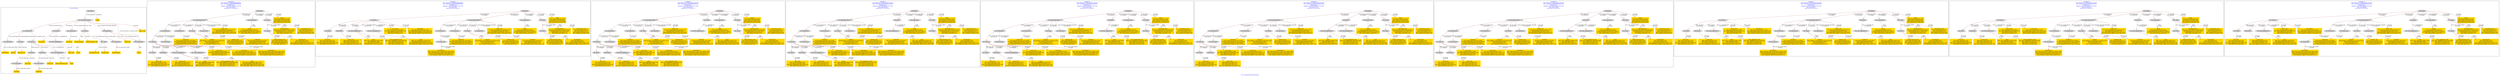 digraph n0 {
fontcolor="blue"
remincross="true"
label="s23-s-national-portrait-gallery.json"
subgraph cluster_0 {
label="1-correct model"
n2[style="filled",color="white",fillcolor="lightgray",label="E12_Production1"];
n3[style="filled",color="white",fillcolor="lightgray",label="E21_Person1"];
n4[style="filled",color="white",fillcolor="lightgray",label="E52_Time-Span3"];
n5[style="filled",color="white",fillcolor="lightgray",label="E55_Type2"];
n6[style="filled",color="white",fillcolor="lightgray",label="E67_Birth1"];
n7[style="filled",color="white",fillcolor="lightgray",label="E69_Death1"];
n8[style="filled",color="white",fillcolor="lightgray",label="E82_Actor_Appellation1"];
n9[style="filled",color="white",fillcolor="lightgray",label="E21_Person2"];
n10[style="filled",color="white",fillcolor="lightgray",label="E82_Actor_Appellation2"];
n11[style="filled",color="white",fillcolor="lightgray",label="E22_Man-Made_Object1"];
n12[style="filled",color="white",fillcolor="lightgray",label="E54_Dimension1"];
n13[style="filled",color="white",fillcolor="lightgray",label="E55_Type3"];
n14[style="filled",color="white",fillcolor="lightgray",label="E8_Acquisition1"];
n15[style="filled",color="white",fillcolor="lightgray",label="E38_Image1"];
n16[style="filled",color="white",fillcolor="lightgray",label="E55_Type1"];
n17[style="filled",color="white",fillcolor="lightgray",label="E52_Time-Span1"];
n18[style="filled",color="white",fillcolor="lightgray",label="E52_Time-Span2"];
n19[style="filled",color="white",fillcolor="lightgray",label="E40_Legal_Body1"];
n20[style="filled",color="white",fillcolor="lightgray",label="E52_Time-Span4"];
n21[shape="plaintext",style="filled",fillcolor="gold",label="Object_URI"];
n22[shape="plaintext",style="filled",fillcolor="gold",label="Artist_URI"];
n23[shape="plaintext",style="filled",fillcolor="gold",label="Death_URI"];
n24[shape="plaintext",style="filled",fillcolor="gold",label="Classification_URI"];
n25[shape="plaintext",style="filled",fillcolor="gold",label="Subclassification"];
n26[shape="plaintext",style="filled",fillcolor="gold",label="values"];
n27[shape="plaintext",style="filled",fillcolor="gold",label="Artist_Appellation_URI"];
n28[shape="plaintext",style="filled",fillcolor="gold",label="Birth_URI"];
n29[shape="plaintext",style="filled",fillcolor="gold",label="Medium"];
n30[shape="plaintext",style="filled",fillcolor="gold",label="DateOfWork"];
n31[shape="plaintext",style="filled",fillcolor="gold",label="CreditLine"];
n32[shape="plaintext",style="filled",fillcolor="gold",label="Owner"];
n33[shape="plaintext",style="filled",fillcolor="gold",label="Dimension"];
n34[shape="plaintext",style="filled",fillcolor="gold",label="BornDate"];
n35[shape="plaintext",style="filled",fillcolor="gold",label="Artist"];
n36[shape="plaintext",style="filled",fillcolor="gold",label="Description"];
n37[shape="plaintext",style="filled",fillcolor="gold",label="Medium_URI"];
n38[shape="plaintext",style="filled",fillcolor="gold",label="Image"];
n39[shape="plaintext",style="filled",fillcolor="gold",label="AquisitionDate"];
n40[shape="plaintext",style="filled",fillcolor="gold",label="Subclassification_URI"];
n41[shape="plaintext",style="filled",fillcolor="gold",label="deathDate"];
n42[shape="plaintext",style="filled",fillcolor="gold",label="Classification"];
}
subgraph cluster_1 {
label="candidate 0\nlink coherence:0.06060606060606061\nnode coherence:0.09090909090909091\nconfidence:1.0\nmapping score:0.40749601275917063\ncost:2005.262237\n-precision:0.71-recall:0.53"
n44[style="filled",color="white",fillcolor="lightgray",label="E12_Production1"];
n45[style="filled",color="white",fillcolor="lightgray",label="E21_Person1"];
n46[style="filled",color="white",fillcolor="lightgray",label="E52_Time-Span1"];
n47[style="filled",color="white",fillcolor="lightgray",label="E67_Birth1"];
n48[style="filled",color="white",fillcolor="lightgray",label="E69_Death1"];
n49[style="filled",color="white",fillcolor="lightgray",label="E82_Actor_Appellation1"];
n50[style="filled",color="white",fillcolor="lightgray",label="E82_Actor_Appellation2"];
n51[style="filled",color="white",fillcolor="lightgray",label="E22_Man-Made_Object1"];
n52[style="filled",color="white",fillcolor="lightgray",label="E54_Dimension1"];
n53[style="filled",color="white",fillcolor="lightgray",label="E55_Type2"];
n54[style="filled",color="white",fillcolor="lightgray",label="E8_Acquisition1"];
n55[style="filled",color="white",fillcolor="lightgray",label="E38_Image1"];
n56[style="filled",color="white",fillcolor="lightgray",label="E40_Legal_Body1"];
n57[style="filled",color="white",fillcolor="lightgray",label="E55_Type1"];
n58[style="filled",color="white",fillcolor="lightgray",label="E55_Type3"];
n59[shape="plaintext",style="filled",fillcolor="gold",label="CreditLine\n[E8_Acquisition,P3_has_note,0.505]\n[E40_Legal_Body,label,0.248]\n[E30_Right,P3_has_note,0.132]\n[E22_Man-Made_Object,P3_has_note,0.116]"];
n60[shape="plaintext",style="filled",fillcolor="gold",label="Medium\n[E29_Design_or_Procedure,P3_has_note,0.331]\n[E57_Material,label,0.295]\n[E55_Type,label,0.277]\n[E57_Material,classLink,0.097]"];
n61[shape="plaintext",style="filled",fillcolor="gold",label="values\n[E82_Actor_Appellation,label,0.494]\n[E35_Title,label,0.209]\n[E21_Person,P3_has_note,0.157]\n[E8_Acquisition,P3_has_note,0.14]"];
n62[shape="plaintext",style="filled",fillcolor="gold",label="Object_URI\n[E22_Man-Made_Object,classLink,0.736]\n[E8_Acquisition,classLink,0.234]\n[E22_Man-Made_Object,P3_has_note,0.017]\n[E73_Information_Object,P3_has_note,0.013]"];
n63[shape="plaintext",style="filled",fillcolor="gold",label="Subclassification_URI\n[E55_Type,classLink,0.549]\n[E74_Group,classLink,0.163]\n[E57_Material,classLink,0.153]\n[E55_Type,label,0.135]"];
n64[shape="plaintext",style="filled",fillcolor="gold",label="DateOfWork\n[E52_Time-Span,P82_at_some_time_within,0.443]\n[E52_Time-Span,P82a_begin_of_the_begin,0.312]\n[E52_Time-Span,P82b_end_of_the_end,0.172]\n[E33_Linguistic_Object,P3_has_note,0.073]"];
n65[shape="plaintext",style="filled",fillcolor="gold",label="Image\n[E38_Image,classLink,0.764]\n[E53_Place,classLink,0.096]\n[E8_Acquisition,classLink,0.08]\n[E78_Collection,classLink,0.06]"];
n66[shape="plaintext",style="filled",fillcolor="gold",label="Artist_URI\n[E21_Person,classLink,0.289]\n[E82_Actor_Appellation,classLink,0.255]\n[E67_Birth,classLink,0.228]\n[E69_Death,classLink,0.227]"];
n67[shape="plaintext",style="filled",fillcolor="gold",label="Birth_URI\n[E67_Birth,classLink,0.576]\n[E21_Person,classLink,0.156]\n[E82_Actor_Appellation,classLink,0.139]\n[E69_Death,classLink,0.129]"];
n68[shape="plaintext",style="filled",fillcolor="gold",label="Owner\n[E40_Legal_Body,label,0.462]\n[E8_Acquisition,P3_has_note,0.386]\n[E22_Man-Made_Object,P3_has_note,0.08]\n[E21_Person,P3_has_note,0.072]"];
n69[shape="plaintext",style="filled",fillcolor="gold",label="Dimension\n[E54_Dimension,P3_has_note,0.806]\n[E22_Man-Made_Object,P3_has_note,0.069]\n[E34_Inscription,P3_has_note,0.065]\n[E73_Information_Object,P3_has_note,0.06]"];
n70[shape="plaintext",style="filled",fillcolor="gold",label="Subclassification\n[E22_Man-Made_Object,classLink,0.417]\n[E8_Acquisition,P3_has_note,0.236]\n[E30_Right,P3_has_note,0.19]\n[E38_Image,classLink,0.157]"];
n71[shape="plaintext",style="filled",fillcolor="gold",label="Classification\n[E55_Type,label,0.454]\n[E55_Type,classLink,0.321]\n[E33_Linguistic_Object,P3_has_note,0.113]\n[E73_Information_Object,P3_has_note,0.111]"];
n72[shape="plaintext",style="filled",fillcolor="gold",label="Description\n[E21_Person,P3_has_note,0.329]\n[E73_Information_Object,P3_has_note,0.231]\n[E22_Man-Made_Object,P3_has_note,0.22]\n[E33_Linguistic_Object,P3_has_note,0.219]"];
n73[shape="plaintext",style="filled",fillcolor="gold",label="Artist_Appellation_URI\n[E82_Actor_Appellation,classLink,0.668]\n[E21_Person,classLink,0.24]\n[E67_Birth,classLink,0.047]\n[E69_Death,classLink,0.046]"];
n74[shape="plaintext",style="filled",fillcolor="gold",label="Death_URI\n[E69_Death,classLink,0.552]\n[E67_Birth,classLink,0.157]\n[E21_Person,classLink,0.155]\n[E82_Actor_Appellation,classLink,0.136]"];
n75[shape="plaintext",style="filled",fillcolor="gold",label="Classification_URI\n[E55_Type,classLink,0.593]\n[E55_Type,label,0.197]\n[E74_Group,classLink,0.108]\n[E57_Material,classLink,0.102]"];
n76[shape="plaintext",style="filled",fillcolor="gold",label="Artist\n[E82_Actor_Appellation,label,0.675]\n[E8_Acquisition,P3_has_note,0.118]\n[E22_Man-Made_Object,P3_has_note,0.104]\n[E73_Information_Object,P3_has_note,0.103]"];
n77[shape="plaintext",style="filled",fillcolor="gold",label="Medium_URI\n[E55_Type,classLink,0.417]\n[E57_Material,classLink,0.414]\n[E74_Group,classLink,0.144]\n[E55_Type,label,0.025]"];
}
subgraph cluster_2 {
label="candidate 1\nlink coherence:0.06060606060606061\nnode coherence:0.09090909090909091\nconfidence:1.0\nmapping score:0.40749601275917063\ncost:2005.2887\n-precision:0.64-recall:0.47"
n79[style="filled",color="white",fillcolor="lightgray",label="E12_Production1"];
n80[style="filled",color="white",fillcolor="lightgray",label="E52_Time-Span1"];
n81[style="filled",color="white",fillcolor="lightgray",label="E21_Person1"];
n82[style="filled",color="white",fillcolor="lightgray",label="E67_Birth1"];
n83[style="filled",color="white",fillcolor="lightgray",label="E69_Death1"];
n84[style="filled",color="white",fillcolor="lightgray",label="E82_Actor_Appellation1"];
n85[style="filled",color="white",fillcolor="lightgray",label="E82_Actor_Appellation2"];
n86[style="filled",color="white",fillcolor="lightgray",label="E22_Man-Made_Object1"];
n87[style="filled",color="white",fillcolor="lightgray",label="E54_Dimension1"];
n88[style="filled",color="white",fillcolor="lightgray",label="E55_Type2"];
n89[style="filled",color="white",fillcolor="lightgray",label="E8_Acquisition1"];
n90[style="filled",color="white",fillcolor="lightgray",label="E38_Image1"];
n91[style="filled",color="white",fillcolor="lightgray",label="E40_Legal_Body1"];
n92[style="filled",color="white",fillcolor="lightgray",label="E55_Type1"];
n93[style="filled",color="white",fillcolor="lightgray",label="E55_Type3"];
n94[shape="plaintext",style="filled",fillcolor="gold",label="CreditLine\n[E8_Acquisition,P3_has_note,0.505]\n[E40_Legal_Body,label,0.248]\n[E30_Right,P3_has_note,0.132]\n[E22_Man-Made_Object,P3_has_note,0.116]"];
n95[shape="plaintext",style="filled",fillcolor="gold",label="Medium\n[E29_Design_or_Procedure,P3_has_note,0.331]\n[E57_Material,label,0.295]\n[E55_Type,label,0.277]\n[E57_Material,classLink,0.097]"];
n96[shape="plaintext",style="filled",fillcolor="gold",label="values\n[E82_Actor_Appellation,label,0.494]\n[E35_Title,label,0.209]\n[E21_Person,P3_has_note,0.157]\n[E8_Acquisition,P3_has_note,0.14]"];
n97[shape="plaintext",style="filled",fillcolor="gold",label="Object_URI\n[E22_Man-Made_Object,classLink,0.736]\n[E8_Acquisition,classLink,0.234]\n[E22_Man-Made_Object,P3_has_note,0.017]\n[E73_Information_Object,P3_has_note,0.013]"];
n98[shape="plaintext",style="filled",fillcolor="gold",label="Subclassification_URI\n[E55_Type,classLink,0.549]\n[E74_Group,classLink,0.163]\n[E57_Material,classLink,0.153]\n[E55_Type,label,0.135]"];
n99[shape="plaintext",style="filled",fillcolor="gold",label="DateOfWork\n[E52_Time-Span,P82_at_some_time_within,0.443]\n[E52_Time-Span,P82a_begin_of_the_begin,0.312]\n[E52_Time-Span,P82b_end_of_the_end,0.172]\n[E33_Linguistic_Object,P3_has_note,0.073]"];
n100[shape="plaintext",style="filled",fillcolor="gold",label="Image\n[E38_Image,classLink,0.764]\n[E53_Place,classLink,0.096]\n[E8_Acquisition,classLink,0.08]\n[E78_Collection,classLink,0.06]"];
n101[shape="plaintext",style="filled",fillcolor="gold",label="Artist_URI\n[E21_Person,classLink,0.289]\n[E82_Actor_Appellation,classLink,0.255]\n[E67_Birth,classLink,0.228]\n[E69_Death,classLink,0.227]"];
n102[shape="plaintext",style="filled",fillcolor="gold",label="Birth_URI\n[E67_Birth,classLink,0.576]\n[E21_Person,classLink,0.156]\n[E82_Actor_Appellation,classLink,0.139]\n[E69_Death,classLink,0.129]"];
n103[shape="plaintext",style="filled",fillcolor="gold",label="Owner\n[E40_Legal_Body,label,0.462]\n[E8_Acquisition,P3_has_note,0.386]\n[E22_Man-Made_Object,P3_has_note,0.08]\n[E21_Person,P3_has_note,0.072]"];
n104[shape="plaintext",style="filled",fillcolor="gold",label="Dimension\n[E54_Dimension,P3_has_note,0.806]\n[E22_Man-Made_Object,P3_has_note,0.069]\n[E34_Inscription,P3_has_note,0.065]\n[E73_Information_Object,P3_has_note,0.06]"];
n105[shape="plaintext",style="filled",fillcolor="gold",label="Subclassification\n[E22_Man-Made_Object,classLink,0.417]\n[E8_Acquisition,P3_has_note,0.236]\n[E30_Right,P3_has_note,0.19]\n[E38_Image,classLink,0.157]"];
n106[shape="plaintext",style="filled",fillcolor="gold",label="Classification\n[E55_Type,label,0.454]\n[E55_Type,classLink,0.321]\n[E33_Linguistic_Object,P3_has_note,0.113]\n[E73_Information_Object,P3_has_note,0.111]"];
n107[shape="plaintext",style="filled",fillcolor="gold",label="Description\n[E21_Person,P3_has_note,0.329]\n[E73_Information_Object,P3_has_note,0.231]\n[E22_Man-Made_Object,P3_has_note,0.22]\n[E33_Linguistic_Object,P3_has_note,0.219]"];
n108[shape="plaintext",style="filled",fillcolor="gold",label="Artist_Appellation_URI\n[E82_Actor_Appellation,classLink,0.668]\n[E21_Person,classLink,0.24]\n[E67_Birth,classLink,0.047]\n[E69_Death,classLink,0.046]"];
n109[shape="plaintext",style="filled",fillcolor="gold",label="Death_URI\n[E69_Death,classLink,0.552]\n[E67_Birth,classLink,0.157]\n[E21_Person,classLink,0.155]\n[E82_Actor_Appellation,classLink,0.136]"];
n110[shape="plaintext",style="filled",fillcolor="gold",label="Classification_URI\n[E55_Type,classLink,0.593]\n[E55_Type,label,0.197]\n[E74_Group,classLink,0.108]\n[E57_Material,classLink,0.102]"];
n111[shape="plaintext",style="filled",fillcolor="gold",label="Artist\n[E82_Actor_Appellation,label,0.675]\n[E8_Acquisition,P3_has_note,0.118]\n[E22_Man-Made_Object,P3_has_note,0.104]\n[E73_Information_Object,P3_has_note,0.103]"];
n112[shape="plaintext",style="filled",fillcolor="gold",label="Medium_URI\n[E55_Type,classLink,0.417]\n[E57_Material,classLink,0.414]\n[E74_Group,classLink,0.144]\n[E55_Type,label,0.025]"];
}
subgraph cluster_3 {
label="candidate 2\nlink coherence:0.058823529411764705\nnode coherence:0.09090909090909091\nconfidence:1.0\nmapping score:0.40749601275917063\ncost:2005.661814\n-precision:0.67-recall:0.53"
n114[style="filled",color="white",fillcolor="lightgray",label="E12_Production1"];
n115[style="filled",color="white",fillcolor="lightgray",label="E21_Person1"];
n116[style="filled",color="white",fillcolor="lightgray",label="E52_Time-Span1"];
n117[style="filled",color="white",fillcolor="lightgray",label="E67_Birth1"];
n118[style="filled",color="white",fillcolor="lightgray",label="E69_Death1"];
n119[style="filled",color="white",fillcolor="lightgray",label="E82_Actor_Appellation1"];
n120[style="filled",color="white",fillcolor="lightgray",label="E22_Man-Made_Object1"];
n121[style="filled",color="white",fillcolor="lightgray",label="E54_Dimension1"];
n122[style="filled",color="white",fillcolor="lightgray",label="E55_Type2"];
n123[style="filled",color="white",fillcolor="lightgray",label="E8_Acquisition1"];
n124[style="filled",color="white",fillcolor="lightgray",label="E38_Image1"];
n125[style="filled",color="white",fillcolor="lightgray",label="E39_Actor1"];
n126[style="filled",color="white",fillcolor="lightgray",label="E40_Legal_Body1"];
n127[style="filled",color="white",fillcolor="lightgray",label="E55_Type1"];
n128[style="filled",color="white",fillcolor="lightgray",label="E82_Actor_Appellation2"];
n129[style="filled",color="white",fillcolor="lightgray",label="E55_Type3"];
n130[shape="plaintext",style="filled",fillcolor="gold",label="CreditLine\n[E8_Acquisition,P3_has_note,0.505]\n[E40_Legal_Body,label,0.248]\n[E30_Right,P3_has_note,0.132]\n[E22_Man-Made_Object,P3_has_note,0.116]"];
n131[shape="plaintext",style="filled",fillcolor="gold",label="Medium\n[E29_Design_or_Procedure,P3_has_note,0.331]\n[E57_Material,label,0.295]\n[E55_Type,label,0.277]\n[E57_Material,classLink,0.097]"];
n132[shape="plaintext",style="filled",fillcolor="gold",label="values\n[E82_Actor_Appellation,label,0.494]\n[E35_Title,label,0.209]\n[E21_Person,P3_has_note,0.157]\n[E8_Acquisition,P3_has_note,0.14]"];
n133[shape="plaintext",style="filled",fillcolor="gold",label="Object_URI\n[E22_Man-Made_Object,classLink,0.736]\n[E8_Acquisition,classLink,0.234]\n[E22_Man-Made_Object,P3_has_note,0.017]\n[E73_Information_Object,P3_has_note,0.013]"];
n134[shape="plaintext",style="filled",fillcolor="gold",label="Subclassification_URI\n[E55_Type,classLink,0.549]\n[E74_Group,classLink,0.163]\n[E57_Material,classLink,0.153]\n[E55_Type,label,0.135]"];
n135[shape="plaintext",style="filled",fillcolor="gold",label="DateOfWork\n[E52_Time-Span,P82_at_some_time_within,0.443]\n[E52_Time-Span,P82a_begin_of_the_begin,0.312]\n[E52_Time-Span,P82b_end_of_the_end,0.172]\n[E33_Linguistic_Object,P3_has_note,0.073]"];
n136[shape="plaintext",style="filled",fillcolor="gold",label="Image\n[E38_Image,classLink,0.764]\n[E53_Place,classLink,0.096]\n[E8_Acquisition,classLink,0.08]\n[E78_Collection,classLink,0.06]"];
n137[shape="plaintext",style="filled",fillcolor="gold",label="Artist_URI\n[E21_Person,classLink,0.289]\n[E82_Actor_Appellation,classLink,0.255]\n[E67_Birth,classLink,0.228]\n[E69_Death,classLink,0.227]"];
n138[shape="plaintext",style="filled",fillcolor="gold",label="Birth_URI\n[E67_Birth,classLink,0.576]\n[E21_Person,classLink,0.156]\n[E82_Actor_Appellation,classLink,0.139]\n[E69_Death,classLink,0.129]"];
n139[shape="plaintext",style="filled",fillcolor="gold",label="Owner\n[E40_Legal_Body,label,0.462]\n[E8_Acquisition,P3_has_note,0.386]\n[E22_Man-Made_Object,P3_has_note,0.08]\n[E21_Person,P3_has_note,0.072]"];
n140[shape="plaintext",style="filled",fillcolor="gold",label="Dimension\n[E54_Dimension,P3_has_note,0.806]\n[E22_Man-Made_Object,P3_has_note,0.069]\n[E34_Inscription,P3_has_note,0.065]\n[E73_Information_Object,P3_has_note,0.06]"];
n141[shape="plaintext",style="filled",fillcolor="gold",label="Subclassification\n[E22_Man-Made_Object,classLink,0.417]\n[E8_Acquisition,P3_has_note,0.236]\n[E30_Right,P3_has_note,0.19]\n[E38_Image,classLink,0.157]"];
n142[shape="plaintext",style="filled",fillcolor="gold",label="Classification\n[E55_Type,label,0.454]\n[E55_Type,classLink,0.321]\n[E33_Linguistic_Object,P3_has_note,0.113]\n[E73_Information_Object,P3_has_note,0.111]"];
n143[shape="plaintext",style="filled",fillcolor="gold",label="Description\n[E21_Person,P3_has_note,0.329]\n[E73_Information_Object,P3_has_note,0.231]\n[E22_Man-Made_Object,P3_has_note,0.22]\n[E33_Linguistic_Object,P3_has_note,0.219]"];
n144[shape="plaintext",style="filled",fillcolor="gold",label="Artist_Appellation_URI\n[E82_Actor_Appellation,classLink,0.668]\n[E21_Person,classLink,0.24]\n[E67_Birth,classLink,0.047]\n[E69_Death,classLink,0.046]"];
n145[shape="plaintext",style="filled",fillcolor="gold",label="Death_URI\n[E69_Death,classLink,0.552]\n[E67_Birth,classLink,0.157]\n[E21_Person,classLink,0.155]\n[E82_Actor_Appellation,classLink,0.136]"];
n146[shape="plaintext",style="filled",fillcolor="gold",label="Classification_URI\n[E55_Type,classLink,0.593]\n[E55_Type,label,0.197]\n[E74_Group,classLink,0.108]\n[E57_Material,classLink,0.102]"];
n147[shape="plaintext",style="filled",fillcolor="gold",label="Artist\n[E82_Actor_Appellation,label,0.675]\n[E8_Acquisition,P3_has_note,0.118]\n[E22_Man-Made_Object,P3_has_note,0.104]\n[E73_Information_Object,P3_has_note,0.103]"];
n148[shape="plaintext",style="filled",fillcolor="gold",label="Medium_URI\n[E55_Type,classLink,0.417]\n[E57_Material,classLink,0.414]\n[E74_Group,classLink,0.144]\n[E55_Type,label,0.025]"];
}
subgraph cluster_4 {
label="candidate 3\nlink coherence:0.058823529411764705\nnode coherence:0.09090909090909091\nconfidence:1.0\nmapping score:0.40749601275917063\ncost:2005.664766\n-precision:0.67-recall:0.53"
n150[style="filled",color="white",fillcolor="lightgray",label="E12_Production1"];
n151[style="filled",color="white",fillcolor="lightgray",label="E21_Person1"];
n152[style="filled",color="white",fillcolor="lightgray",label="E52_Time-Span1"];
n153[style="filled",color="white",fillcolor="lightgray",label="E67_Birth1"];
n154[style="filled",color="white",fillcolor="lightgray",label="E69_Death1"];
n155[style="filled",color="white",fillcolor="lightgray",label="E82_Actor_Appellation1"];
n156[style="filled",color="white",fillcolor="lightgray",label="E22_Man-Made_Object1"];
n157[style="filled",color="white",fillcolor="lightgray",label="E54_Dimension1"];
n158[style="filled",color="white",fillcolor="lightgray",label="E55_Type2"];
n159[style="filled",color="white",fillcolor="lightgray",label="E8_Acquisition1"];
n160[style="filled",color="white",fillcolor="lightgray",label="E38_Image1"];
n161[style="filled",color="white",fillcolor="lightgray",label="E39_Actor1"];
n162[style="filled",color="white",fillcolor="lightgray",label="E40_Legal_Body1"];
n163[style="filled",color="white",fillcolor="lightgray",label="E55_Type1"];
n164[style="filled",color="white",fillcolor="lightgray",label="E82_Actor_Appellation2"];
n165[style="filled",color="white",fillcolor="lightgray",label="E55_Type3"];
n166[shape="plaintext",style="filled",fillcolor="gold",label="CreditLine\n[E8_Acquisition,P3_has_note,0.505]\n[E40_Legal_Body,label,0.248]\n[E30_Right,P3_has_note,0.132]\n[E22_Man-Made_Object,P3_has_note,0.116]"];
n167[shape="plaintext",style="filled",fillcolor="gold",label="Medium\n[E29_Design_or_Procedure,P3_has_note,0.331]\n[E57_Material,label,0.295]\n[E55_Type,label,0.277]\n[E57_Material,classLink,0.097]"];
n168[shape="plaintext",style="filled",fillcolor="gold",label="values\n[E82_Actor_Appellation,label,0.494]\n[E35_Title,label,0.209]\n[E21_Person,P3_has_note,0.157]\n[E8_Acquisition,P3_has_note,0.14]"];
n169[shape="plaintext",style="filled",fillcolor="gold",label="Object_URI\n[E22_Man-Made_Object,classLink,0.736]\n[E8_Acquisition,classLink,0.234]\n[E22_Man-Made_Object,P3_has_note,0.017]\n[E73_Information_Object,P3_has_note,0.013]"];
n170[shape="plaintext",style="filled",fillcolor="gold",label="Subclassification_URI\n[E55_Type,classLink,0.549]\n[E74_Group,classLink,0.163]\n[E57_Material,classLink,0.153]\n[E55_Type,label,0.135]"];
n171[shape="plaintext",style="filled",fillcolor="gold",label="DateOfWork\n[E52_Time-Span,P82_at_some_time_within,0.443]\n[E52_Time-Span,P82a_begin_of_the_begin,0.312]\n[E52_Time-Span,P82b_end_of_the_end,0.172]\n[E33_Linguistic_Object,P3_has_note,0.073]"];
n172[shape="plaintext",style="filled",fillcolor="gold",label="Image\n[E38_Image,classLink,0.764]\n[E53_Place,classLink,0.096]\n[E8_Acquisition,classLink,0.08]\n[E78_Collection,classLink,0.06]"];
n173[shape="plaintext",style="filled",fillcolor="gold",label="Artist_URI\n[E21_Person,classLink,0.289]\n[E82_Actor_Appellation,classLink,0.255]\n[E67_Birth,classLink,0.228]\n[E69_Death,classLink,0.227]"];
n174[shape="plaintext",style="filled",fillcolor="gold",label="Birth_URI\n[E67_Birth,classLink,0.576]\n[E21_Person,classLink,0.156]\n[E82_Actor_Appellation,classLink,0.139]\n[E69_Death,classLink,0.129]"];
n175[shape="plaintext",style="filled",fillcolor="gold",label="Owner\n[E40_Legal_Body,label,0.462]\n[E8_Acquisition,P3_has_note,0.386]\n[E22_Man-Made_Object,P3_has_note,0.08]\n[E21_Person,P3_has_note,0.072]"];
n176[shape="plaintext",style="filled",fillcolor="gold",label="Dimension\n[E54_Dimension,P3_has_note,0.806]\n[E22_Man-Made_Object,P3_has_note,0.069]\n[E34_Inscription,P3_has_note,0.065]\n[E73_Information_Object,P3_has_note,0.06]"];
n177[shape="plaintext",style="filled",fillcolor="gold",label="Subclassification\n[E22_Man-Made_Object,classLink,0.417]\n[E8_Acquisition,P3_has_note,0.236]\n[E30_Right,P3_has_note,0.19]\n[E38_Image,classLink,0.157]"];
n178[shape="plaintext",style="filled",fillcolor="gold",label="Classification\n[E55_Type,label,0.454]\n[E55_Type,classLink,0.321]\n[E33_Linguistic_Object,P3_has_note,0.113]\n[E73_Information_Object,P3_has_note,0.111]"];
n179[shape="plaintext",style="filled",fillcolor="gold",label="Description\n[E21_Person,P3_has_note,0.329]\n[E73_Information_Object,P3_has_note,0.231]\n[E22_Man-Made_Object,P3_has_note,0.22]\n[E33_Linguistic_Object,P3_has_note,0.219]"];
n180[shape="plaintext",style="filled",fillcolor="gold",label="Artist_Appellation_URI\n[E82_Actor_Appellation,classLink,0.668]\n[E21_Person,classLink,0.24]\n[E67_Birth,classLink,0.047]\n[E69_Death,classLink,0.046]"];
n181[shape="plaintext",style="filled",fillcolor="gold",label="Death_URI\n[E69_Death,classLink,0.552]\n[E67_Birth,classLink,0.157]\n[E21_Person,classLink,0.155]\n[E82_Actor_Appellation,classLink,0.136]"];
n182[shape="plaintext",style="filled",fillcolor="gold",label="Classification_URI\n[E55_Type,classLink,0.593]\n[E55_Type,label,0.197]\n[E74_Group,classLink,0.108]\n[E57_Material,classLink,0.102]"];
n183[shape="plaintext",style="filled",fillcolor="gold",label="Artist\n[E82_Actor_Appellation,label,0.675]\n[E8_Acquisition,P3_has_note,0.118]\n[E22_Man-Made_Object,P3_has_note,0.104]\n[E73_Information_Object,P3_has_note,0.103]"];
n184[shape="plaintext",style="filled",fillcolor="gold",label="Medium_URI\n[E55_Type,classLink,0.417]\n[E57_Material,classLink,0.414]\n[E74_Group,classLink,0.144]\n[E55_Type,label,0.025]"];
}
subgraph cluster_5 {
label="candidate 4\nlink coherence:0.058823529411764705\nnode coherence:0.09090909090909091\nconfidence:1.0\nmapping score:0.40749601275917063\ncost:2005.67038\n-precision:0.67-recall:0.53"
n186[style="filled",color="white",fillcolor="lightgray",label="E12_Production1"];
n187[style="filled",color="white",fillcolor="lightgray",label="E21_Person1"];
n188[style="filled",color="white",fillcolor="lightgray",label="E52_Time-Span1"];
n189[style="filled",color="white",fillcolor="lightgray",label="E67_Birth1"];
n190[style="filled",color="white",fillcolor="lightgray",label="E69_Death1"];
n191[style="filled",color="white",fillcolor="lightgray",label="E82_Actor_Appellation2"];
n192[style="filled",color="white",fillcolor="lightgray",label="E22_Man-Made_Object1"];
n193[style="filled",color="white",fillcolor="lightgray",label="E54_Dimension1"];
n194[style="filled",color="white",fillcolor="lightgray",label="E55_Type2"];
n195[style="filled",color="white",fillcolor="lightgray",label="E8_Acquisition1"];
n196[style="filled",color="white",fillcolor="lightgray",label="E38_Image1"];
n197[style="filled",color="white",fillcolor="lightgray",label="E39_Actor1"];
n198[style="filled",color="white",fillcolor="lightgray",label="E40_Legal_Body1"];
n199[style="filled",color="white",fillcolor="lightgray",label="E55_Type1"];
n200[style="filled",color="white",fillcolor="lightgray",label="E82_Actor_Appellation1"];
n201[style="filled",color="white",fillcolor="lightgray",label="E55_Type3"];
n202[shape="plaintext",style="filled",fillcolor="gold",label="CreditLine\n[E8_Acquisition,P3_has_note,0.505]\n[E40_Legal_Body,label,0.248]\n[E30_Right,P3_has_note,0.132]\n[E22_Man-Made_Object,P3_has_note,0.116]"];
n203[shape="plaintext",style="filled",fillcolor="gold",label="Medium\n[E29_Design_or_Procedure,P3_has_note,0.331]\n[E57_Material,label,0.295]\n[E55_Type,label,0.277]\n[E57_Material,classLink,0.097]"];
n204[shape="plaintext",style="filled",fillcolor="gold",label="values\n[E82_Actor_Appellation,label,0.494]\n[E35_Title,label,0.209]\n[E21_Person,P3_has_note,0.157]\n[E8_Acquisition,P3_has_note,0.14]"];
n205[shape="plaintext",style="filled",fillcolor="gold",label="Object_URI\n[E22_Man-Made_Object,classLink,0.736]\n[E8_Acquisition,classLink,0.234]\n[E22_Man-Made_Object,P3_has_note,0.017]\n[E73_Information_Object,P3_has_note,0.013]"];
n206[shape="plaintext",style="filled",fillcolor="gold",label="Subclassification_URI\n[E55_Type,classLink,0.549]\n[E74_Group,classLink,0.163]\n[E57_Material,classLink,0.153]\n[E55_Type,label,0.135]"];
n207[shape="plaintext",style="filled",fillcolor="gold",label="DateOfWork\n[E52_Time-Span,P82_at_some_time_within,0.443]\n[E52_Time-Span,P82a_begin_of_the_begin,0.312]\n[E52_Time-Span,P82b_end_of_the_end,0.172]\n[E33_Linguistic_Object,P3_has_note,0.073]"];
n208[shape="plaintext",style="filled",fillcolor="gold",label="Image\n[E38_Image,classLink,0.764]\n[E53_Place,classLink,0.096]\n[E8_Acquisition,classLink,0.08]\n[E78_Collection,classLink,0.06]"];
n209[shape="plaintext",style="filled",fillcolor="gold",label="Artist_URI\n[E21_Person,classLink,0.289]\n[E82_Actor_Appellation,classLink,0.255]\n[E67_Birth,classLink,0.228]\n[E69_Death,classLink,0.227]"];
n210[shape="plaintext",style="filled",fillcolor="gold",label="Birth_URI\n[E67_Birth,classLink,0.576]\n[E21_Person,classLink,0.156]\n[E82_Actor_Appellation,classLink,0.139]\n[E69_Death,classLink,0.129]"];
n211[shape="plaintext",style="filled",fillcolor="gold",label="Owner\n[E40_Legal_Body,label,0.462]\n[E8_Acquisition,P3_has_note,0.386]\n[E22_Man-Made_Object,P3_has_note,0.08]\n[E21_Person,P3_has_note,0.072]"];
n212[shape="plaintext",style="filled",fillcolor="gold",label="Dimension\n[E54_Dimension,P3_has_note,0.806]\n[E22_Man-Made_Object,P3_has_note,0.069]\n[E34_Inscription,P3_has_note,0.065]\n[E73_Information_Object,P3_has_note,0.06]"];
n213[shape="plaintext",style="filled",fillcolor="gold",label="Subclassification\n[E22_Man-Made_Object,classLink,0.417]\n[E8_Acquisition,P3_has_note,0.236]\n[E30_Right,P3_has_note,0.19]\n[E38_Image,classLink,0.157]"];
n214[shape="plaintext",style="filled",fillcolor="gold",label="Classification\n[E55_Type,label,0.454]\n[E55_Type,classLink,0.321]\n[E33_Linguistic_Object,P3_has_note,0.113]\n[E73_Information_Object,P3_has_note,0.111]"];
n215[shape="plaintext",style="filled",fillcolor="gold",label="Description\n[E21_Person,P3_has_note,0.329]\n[E73_Information_Object,P3_has_note,0.231]\n[E22_Man-Made_Object,P3_has_note,0.22]\n[E33_Linguistic_Object,P3_has_note,0.219]"];
n216[shape="plaintext",style="filled",fillcolor="gold",label="Artist_Appellation_URI\n[E82_Actor_Appellation,classLink,0.668]\n[E21_Person,classLink,0.24]\n[E67_Birth,classLink,0.047]\n[E69_Death,classLink,0.046]"];
n217[shape="plaintext",style="filled",fillcolor="gold",label="Death_URI\n[E69_Death,classLink,0.552]\n[E67_Birth,classLink,0.157]\n[E21_Person,classLink,0.155]\n[E82_Actor_Appellation,classLink,0.136]"];
n218[shape="plaintext",style="filled",fillcolor="gold",label="Classification_URI\n[E55_Type,classLink,0.593]\n[E55_Type,label,0.197]\n[E74_Group,classLink,0.108]\n[E57_Material,classLink,0.102]"];
n219[shape="plaintext",style="filled",fillcolor="gold",label="Artist\n[E82_Actor_Appellation,label,0.675]\n[E8_Acquisition,P3_has_note,0.118]\n[E22_Man-Made_Object,P3_has_note,0.104]\n[E73_Information_Object,P3_has_note,0.103]"];
n220[shape="plaintext",style="filled",fillcolor="gold",label="Medium_URI\n[E55_Type,classLink,0.417]\n[E57_Material,classLink,0.414]\n[E74_Group,classLink,0.144]\n[E55_Type,label,0.025]"];
}
subgraph cluster_6 {
label="candidate 5\nlink coherence:0.058823529411764705\nnode coherence:0.09090909090909091\nconfidence:1.0\nmapping score:0.40749601275917063\ncost:2005.670747\n-precision:0.6-recall:0.47"
n222[style="filled",color="white",fillcolor="lightgray",label="E12_Production1"];
n223[style="filled",color="white",fillcolor="lightgray",label="E21_Person1"];
n224[style="filled",color="white",fillcolor="lightgray",label="E52_Time-Span1"];
n225[style="filled",color="white",fillcolor="lightgray",label="E67_Birth1"];
n226[style="filled",color="white",fillcolor="lightgray",label="E69_Death1"];
n227[style="filled",color="white",fillcolor="lightgray",label="E22_Man-Made_Object1"];
n228[style="filled",color="white",fillcolor="lightgray",label="E54_Dimension1"];
n229[style="filled",color="white",fillcolor="lightgray",label="E55_Type2"];
n230[style="filled",color="white",fillcolor="lightgray",label="E8_Acquisition1"];
n231[style="filled",color="white",fillcolor="lightgray",label="E38_Image1"];
n232[style="filled",color="white",fillcolor="lightgray",label="E39_Actor1"];
n233[style="filled",color="white",fillcolor="lightgray",label="E40_Legal_Body1"];
n234[style="filled",color="white",fillcolor="lightgray",label="E55_Type1"];
n235[style="filled",color="white",fillcolor="lightgray",label="E82_Actor_Appellation1"];
n236[style="filled",color="white",fillcolor="lightgray",label="E82_Actor_Appellation2"];
n237[style="filled",color="white",fillcolor="lightgray",label="E55_Type3"];
n238[shape="plaintext",style="filled",fillcolor="gold",label="CreditLine\n[E8_Acquisition,P3_has_note,0.505]\n[E40_Legal_Body,label,0.248]\n[E30_Right,P3_has_note,0.132]\n[E22_Man-Made_Object,P3_has_note,0.116]"];
n239[shape="plaintext",style="filled",fillcolor="gold",label="Medium\n[E29_Design_or_Procedure,P3_has_note,0.331]\n[E57_Material,label,0.295]\n[E55_Type,label,0.277]\n[E57_Material,classLink,0.097]"];
n240[shape="plaintext",style="filled",fillcolor="gold",label="values\n[E82_Actor_Appellation,label,0.494]\n[E35_Title,label,0.209]\n[E21_Person,P3_has_note,0.157]\n[E8_Acquisition,P3_has_note,0.14]"];
n241[shape="plaintext",style="filled",fillcolor="gold",label="Object_URI\n[E22_Man-Made_Object,classLink,0.736]\n[E8_Acquisition,classLink,0.234]\n[E22_Man-Made_Object,P3_has_note,0.017]\n[E73_Information_Object,P3_has_note,0.013]"];
n242[shape="plaintext",style="filled",fillcolor="gold",label="Subclassification_URI\n[E55_Type,classLink,0.549]\n[E74_Group,classLink,0.163]\n[E57_Material,classLink,0.153]\n[E55_Type,label,0.135]"];
n243[shape="plaintext",style="filled",fillcolor="gold",label="DateOfWork\n[E52_Time-Span,P82_at_some_time_within,0.443]\n[E52_Time-Span,P82a_begin_of_the_begin,0.312]\n[E52_Time-Span,P82b_end_of_the_end,0.172]\n[E33_Linguistic_Object,P3_has_note,0.073]"];
n244[shape="plaintext",style="filled",fillcolor="gold",label="Image\n[E38_Image,classLink,0.764]\n[E53_Place,classLink,0.096]\n[E8_Acquisition,classLink,0.08]\n[E78_Collection,classLink,0.06]"];
n245[shape="plaintext",style="filled",fillcolor="gold",label="Artist_URI\n[E21_Person,classLink,0.289]\n[E82_Actor_Appellation,classLink,0.255]\n[E67_Birth,classLink,0.228]\n[E69_Death,classLink,0.227]"];
n246[shape="plaintext",style="filled",fillcolor="gold",label="Birth_URI\n[E67_Birth,classLink,0.576]\n[E21_Person,classLink,0.156]\n[E82_Actor_Appellation,classLink,0.139]\n[E69_Death,classLink,0.129]"];
n247[shape="plaintext",style="filled",fillcolor="gold",label="Owner\n[E40_Legal_Body,label,0.462]\n[E8_Acquisition,P3_has_note,0.386]\n[E22_Man-Made_Object,P3_has_note,0.08]\n[E21_Person,P3_has_note,0.072]"];
n248[shape="plaintext",style="filled",fillcolor="gold",label="Dimension\n[E54_Dimension,P3_has_note,0.806]\n[E22_Man-Made_Object,P3_has_note,0.069]\n[E34_Inscription,P3_has_note,0.065]\n[E73_Information_Object,P3_has_note,0.06]"];
n249[shape="plaintext",style="filled",fillcolor="gold",label="Subclassification\n[E22_Man-Made_Object,classLink,0.417]\n[E8_Acquisition,P3_has_note,0.236]\n[E30_Right,P3_has_note,0.19]\n[E38_Image,classLink,0.157]"];
n250[shape="plaintext",style="filled",fillcolor="gold",label="Classification\n[E55_Type,label,0.454]\n[E55_Type,classLink,0.321]\n[E33_Linguistic_Object,P3_has_note,0.113]\n[E73_Information_Object,P3_has_note,0.111]"];
n251[shape="plaintext",style="filled",fillcolor="gold",label="Description\n[E21_Person,P3_has_note,0.329]\n[E73_Information_Object,P3_has_note,0.231]\n[E22_Man-Made_Object,P3_has_note,0.22]\n[E33_Linguistic_Object,P3_has_note,0.219]"];
n252[shape="plaintext",style="filled",fillcolor="gold",label="Artist_Appellation_URI\n[E82_Actor_Appellation,classLink,0.668]\n[E21_Person,classLink,0.24]\n[E67_Birth,classLink,0.047]\n[E69_Death,classLink,0.046]"];
n253[shape="plaintext",style="filled",fillcolor="gold",label="Death_URI\n[E69_Death,classLink,0.552]\n[E67_Birth,classLink,0.157]\n[E21_Person,classLink,0.155]\n[E82_Actor_Appellation,classLink,0.136]"];
n254[shape="plaintext",style="filled",fillcolor="gold",label="Classification_URI\n[E55_Type,classLink,0.593]\n[E55_Type,label,0.197]\n[E74_Group,classLink,0.108]\n[E57_Material,classLink,0.102]"];
n255[shape="plaintext",style="filled",fillcolor="gold",label="Artist\n[E82_Actor_Appellation,label,0.675]\n[E8_Acquisition,P3_has_note,0.118]\n[E22_Man-Made_Object,P3_has_note,0.104]\n[E73_Information_Object,P3_has_note,0.103]"];
n256[shape="plaintext",style="filled",fillcolor="gold",label="Medium_URI\n[E55_Type,classLink,0.417]\n[E57_Material,classLink,0.414]\n[E74_Group,classLink,0.144]\n[E55_Type,label,0.025]"];
}
subgraph cluster_7 {
label="candidate 6\nlink coherence:0.058823529411764705\nnode coherence:0.09090909090909091\nconfidence:1.0\nmapping score:0.40749601275917063\ncost:2005.673699\n-precision:0.6-recall:0.47"
n258[style="filled",color="white",fillcolor="lightgray",label="E12_Production1"];
n259[style="filled",color="white",fillcolor="lightgray",label="E21_Person1"];
n260[style="filled",color="white",fillcolor="lightgray",label="E52_Time-Span1"];
n261[style="filled",color="white",fillcolor="lightgray",label="E67_Birth1"];
n262[style="filled",color="white",fillcolor="lightgray",label="E69_Death1"];
n263[style="filled",color="white",fillcolor="lightgray",label="E22_Man-Made_Object1"];
n264[style="filled",color="white",fillcolor="lightgray",label="E54_Dimension1"];
n265[style="filled",color="white",fillcolor="lightgray",label="E55_Type2"];
n266[style="filled",color="white",fillcolor="lightgray",label="E8_Acquisition1"];
n267[style="filled",color="white",fillcolor="lightgray",label="E38_Image1"];
n268[style="filled",color="white",fillcolor="lightgray",label="E39_Actor1"];
n269[style="filled",color="white",fillcolor="lightgray",label="E40_Legal_Body1"];
n270[style="filled",color="white",fillcolor="lightgray",label="E55_Type1"];
n271[style="filled",color="white",fillcolor="lightgray",label="E82_Actor_Appellation1"];
n272[style="filled",color="white",fillcolor="lightgray",label="E82_Actor_Appellation2"];
n273[style="filled",color="white",fillcolor="lightgray",label="E55_Type3"];
n274[shape="plaintext",style="filled",fillcolor="gold",label="CreditLine\n[E8_Acquisition,P3_has_note,0.505]\n[E40_Legal_Body,label,0.248]\n[E30_Right,P3_has_note,0.132]\n[E22_Man-Made_Object,P3_has_note,0.116]"];
n275[shape="plaintext",style="filled",fillcolor="gold",label="Medium\n[E29_Design_or_Procedure,P3_has_note,0.331]\n[E57_Material,label,0.295]\n[E55_Type,label,0.277]\n[E57_Material,classLink,0.097]"];
n276[shape="plaintext",style="filled",fillcolor="gold",label="values\n[E82_Actor_Appellation,label,0.494]\n[E35_Title,label,0.209]\n[E21_Person,P3_has_note,0.157]\n[E8_Acquisition,P3_has_note,0.14]"];
n277[shape="plaintext",style="filled",fillcolor="gold",label="Object_URI\n[E22_Man-Made_Object,classLink,0.736]\n[E8_Acquisition,classLink,0.234]\n[E22_Man-Made_Object,P3_has_note,0.017]\n[E73_Information_Object,P3_has_note,0.013]"];
n278[shape="plaintext",style="filled",fillcolor="gold",label="Subclassification_URI\n[E55_Type,classLink,0.549]\n[E74_Group,classLink,0.163]\n[E57_Material,classLink,0.153]\n[E55_Type,label,0.135]"];
n279[shape="plaintext",style="filled",fillcolor="gold",label="DateOfWork\n[E52_Time-Span,P82_at_some_time_within,0.443]\n[E52_Time-Span,P82a_begin_of_the_begin,0.312]\n[E52_Time-Span,P82b_end_of_the_end,0.172]\n[E33_Linguistic_Object,P3_has_note,0.073]"];
n280[shape="plaintext",style="filled",fillcolor="gold",label="Image\n[E38_Image,classLink,0.764]\n[E53_Place,classLink,0.096]\n[E8_Acquisition,classLink,0.08]\n[E78_Collection,classLink,0.06]"];
n281[shape="plaintext",style="filled",fillcolor="gold",label="Artist_URI\n[E21_Person,classLink,0.289]\n[E82_Actor_Appellation,classLink,0.255]\n[E67_Birth,classLink,0.228]\n[E69_Death,classLink,0.227]"];
n282[shape="plaintext",style="filled",fillcolor="gold",label="Birth_URI\n[E67_Birth,classLink,0.576]\n[E21_Person,classLink,0.156]\n[E82_Actor_Appellation,classLink,0.139]\n[E69_Death,classLink,0.129]"];
n283[shape="plaintext",style="filled",fillcolor="gold",label="Owner\n[E40_Legal_Body,label,0.462]\n[E8_Acquisition,P3_has_note,0.386]\n[E22_Man-Made_Object,P3_has_note,0.08]\n[E21_Person,P3_has_note,0.072]"];
n284[shape="plaintext",style="filled",fillcolor="gold",label="Dimension\n[E54_Dimension,P3_has_note,0.806]\n[E22_Man-Made_Object,P3_has_note,0.069]\n[E34_Inscription,P3_has_note,0.065]\n[E73_Information_Object,P3_has_note,0.06]"];
n285[shape="plaintext",style="filled",fillcolor="gold",label="Subclassification\n[E22_Man-Made_Object,classLink,0.417]\n[E8_Acquisition,P3_has_note,0.236]\n[E30_Right,P3_has_note,0.19]\n[E38_Image,classLink,0.157]"];
n286[shape="plaintext",style="filled",fillcolor="gold",label="Classification\n[E55_Type,label,0.454]\n[E55_Type,classLink,0.321]\n[E33_Linguistic_Object,P3_has_note,0.113]\n[E73_Information_Object,P3_has_note,0.111]"];
n287[shape="plaintext",style="filled",fillcolor="gold",label="Description\n[E21_Person,P3_has_note,0.329]\n[E73_Information_Object,P3_has_note,0.231]\n[E22_Man-Made_Object,P3_has_note,0.22]\n[E33_Linguistic_Object,P3_has_note,0.219]"];
n288[shape="plaintext",style="filled",fillcolor="gold",label="Artist_Appellation_URI\n[E82_Actor_Appellation,classLink,0.668]\n[E21_Person,classLink,0.24]\n[E67_Birth,classLink,0.047]\n[E69_Death,classLink,0.046]"];
n289[shape="plaintext",style="filled",fillcolor="gold",label="Death_URI\n[E69_Death,classLink,0.552]\n[E67_Birth,classLink,0.157]\n[E21_Person,classLink,0.155]\n[E82_Actor_Appellation,classLink,0.136]"];
n290[shape="plaintext",style="filled",fillcolor="gold",label="Classification_URI\n[E55_Type,classLink,0.593]\n[E55_Type,label,0.197]\n[E74_Group,classLink,0.108]\n[E57_Material,classLink,0.102]"];
n291[shape="plaintext",style="filled",fillcolor="gold",label="Artist\n[E82_Actor_Appellation,label,0.675]\n[E8_Acquisition,P3_has_note,0.118]\n[E22_Man-Made_Object,P3_has_note,0.104]\n[E73_Information_Object,P3_has_note,0.103]"];
n292[shape="plaintext",style="filled",fillcolor="gold",label="Medium_URI\n[E55_Type,classLink,0.417]\n[E57_Material,classLink,0.414]\n[E74_Group,classLink,0.144]\n[E55_Type,label,0.025]"];
}
subgraph cluster_8 {
label="candidate 7\nlink coherence:0.058823529411764705\nnode coherence:0.09090909090909091\nconfidence:1.0\nmapping score:0.40749601275917063\ncost:2005.688277\n-precision:0.6-recall:0.47"
n294[style="filled",color="white",fillcolor="lightgray",label="E12_Production1"];
n295[style="filled",color="white",fillcolor="lightgray",label="E52_Time-Span1"];
n296[style="filled",color="white",fillcolor="lightgray",label="E21_Person1"];
n297[style="filled",color="white",fillcolor="lightgray",label="E67_Birth1"];
n298[style="filled",color="white",fillcolor="lightgray",label="E69_Death1"];
n299[style="filled",color="white",fillcolor="lightgray",label="E82_Actor_Appellation1"];
n300[style="filled",color="white",fillcolor="lightgray",label="E22_Man-Made_Object1"];
n301[style="filled",color="white",fillcolor="lightgray",label="E54_Dimension1"];
n302[style="filled",color="white",fillcolor="lightgray",label="E55_Type2"];
n303[style="filled",color="white",fillcolor="lightgray",label="E8_Acquisition1"];
n304[style="filled",color="white",fillcolor="lightgray",label="E38_Image1"];
n305[style="filled",color="white",fillcolor="lightgray",label="E39_Actor1"];
n306[style="filled",color="white",fillcolor="lightgray",label="E40_Legal_Body1"];
n307[style="filled",color="white",fillcolor="lightgray",label="E55_Type1"];
n308[style="filled",color="white",fillcolor="lightgray",label="E82_Actor_Appellation2"];
n309[style="filled",color="white",fillcolor="lightgray",label="E55_Type3"];
n310[shape="plaintext",style="filled",fillcolor="gold",label="CreditLine\n[E8_Acquisition,P3_has_note,0.505]\n[E40_Legal_Body,label,0.248]\n[E30_Right,P3_has_note,0.132]\n[E22_Man-Made_Object,P3_has_note,0.116]"];
n311[shape="plaintext",style="filled",fillcolor="gold",label="Medium\n[E29_Design_or_Procedure,P3_has_note,0.331]\n[E57_Material,label,0.295]\n[E55_Type,label,0.277]\n[E57_Material,classLink,0.097]"];
n312[shape="plaintext",style="filled",fillcolor="gold",label="values\n[E82_Actor_Appellation,label,0.494]\n[E35_Title,label,0.209]\n[E21_Person,P3_has_note,0.157]\n[E8_Acquisition,P3_has_note,0.14]"];
n313[shape="plaintext",style="filled",fillcolor="gold",label="Object_URI\n[E22_Man-Made_Object,classLink,0.736]\n[E8_Acquisition,classLink,0.234]\n[E22_Man-Made_Object,P3_has_note,0.017]\n[E73_Information_Object,P3_has_note,0.013]"];
n314[shape="plaintext",style="filled",fillcolor="gold",label="Subclassification_URI\n[E55_Type,classLink,0.549]\n[E74_Group,classLink,0.163]\n[E57_Material,classLink,0.153]\n[E55_Type,label,0.135]"];
n315[shape="plaintext",style="filled",fillcolor="gold",label="DateOfWork\n[E52_Time-Span,P82_at_some_time_within,0.443]\n[E52_Time-Span,P82a_begin_of_the_begin,0.312]\n[E52_Time-Span,P82b_end_of_the_end,0.172]\n[E33_Linguistic_Object,P3_has_note,0.073]"];
n316[shape="plaintext",style="filled",fillcolor="gold",label="Image\n[E38_Image,classLink,0.764]\n[E53_Place,classLink,0.096]\n[E8_Acquisition,classLink,0.08]\n[E78_Collection,classLink,0.06]"];
n317[shape="plaintext",style="filled",fillcolor="gold",label="Artist_URI\n[E21_Person,classLink,0.289]\n[E82_Actor_Appellation,classLink,0.255]\n[E67_Birth,classLink,0.228]\n[E69_Death,classLink,0.227]"];
n318[shape="plaintext",style="filled",fillcolor="gold",label="Birth_URI\n[E67_Birth,classLink,0.576]\n[E21_Person,classLink,0.156]\n[E82_Actor_Appellation,classLink,0.139]\n[E69_Death,classLink,0.129]"];
n319[shape="plaintext",style="filled",fillcolor="gold",label="Owner\n[E40_Legal_Body,label,0.462]\n[E8_Acquisition,P3_has_note,0.386]\n[E22_Man-Made_Object,P3_has_note,0.08]\n[E21_Person,P3_has_note,0.072]"];
n320[shape="plaintext",style="filled",fillcolor="gold",label="Dimension\n[E54_Dimension,P3_has_note,0.806]\n[E22_Man-Made_Object,P3_has_note,0.069]\n[E34_Inscription,P3_has_note,0.065]\n[E73_Information_Object,P3_has_note,0.06]"];
n321[shape="plaintext",style="filled",fillcolor="gold",label="Subclassification\n[E22_Man-Made_Object,classLink,0.417]\n[E8_Acquisition,P3_has_note,0.236]\n[E30_Right,P3_has_note,0.19]\n[E38_Image,classLink,0.157]"];
n322[shape="plaintext",style="filled",fillcolor="gold",label="Classification\n[E55_Type,label,0.454]\n[E55_Type,classLink,0.321]\n[E33_Linguistic_Object,P3_has_note,0.113]\n[E73_Information_Object,P3_has_note,0.111]"];
n323[shape="plaintext",style="filled",fillcolor="gold",label="Description\n[E21_Person,P3_has_note,0.329]\n[E73_Information_Object,P3_has_note,0.231]\n[E22_Man-Made_Object,P3_has_note,0.22]\n[E33_Linguistic_Object,P3_has_note,0.219]"];
n324[shape="plaintext",style="filled",fillcolor="gold",label="Artist_Appellation_URI\n[E82_Actor_Appellation,classLink,0.668]\n[E21_Person,classLink,0.24]\n[E67_Birth,classLink,0.047]\n[E69_Death,classLink,0.046]"];
n325[shape="plaintext",style="filled",fillcolor="gold",label="Death_URI\n[E69_Death,classLink,0.552]\n[E67_Birth,classLink,0.157]\n[E21_Person,classLink,0.155]\n[E82_Actor_Appellation,classLink,0.136]"];
n326[shape="plaintext",style="filled",fillcolor="gold",label="Classification_URI\n[E55_Type,classLink,0.593]\n[E55_Type,label,0.197]\n[E74_Group,classLink,0.108]\n[E57_Material,classLink,0.102]"];
n327[shape="plaintext",style="filled",fillcolor="gold",label="Artist\n[E82_Actor_Appellation,label,0.675]\n[E8_Acquisition,P3_has_note,0.118]\n[E22_Man-Made_Object,P3_has_note,0.104]\n[E73_Information_Object,P3_has_note,0.103]"];
n328[shape="plaintext",style="filled",fillcolor="gold",label="Medium_URI\n[E55_Type,classLink,0.417]\n[E57_Material,classLink,0.414]\n[E74_Group,classLink,0.144]\n[E55_Type,label,0.025]"];
}
subgraph cluster_9 {
label="candidate 8\nlink coherence:0.058823529411764705\nnode coherence:0.09090909090909091\nconfidence:1.0\nmapping score:0.40749601275917063\ncost:2005.691229\n-precision:0.6-recall:0.47"
n330[style="filled",color="white",fillcolor="lightgray",label="E12_Production1"];
n331[style="filled",color="white",fillcolor="lightgray",label="E52_Time-Span1"];
n332[style="filled",color="white",fillcolor="lightgray",label="E21_Person1"];
n333[style="filled",color="white",fillcolor="lightgray",label="E67_Birth1"];
n334[style="filled",color="white",fillcolor="lightgray",label="E69_Death1"];
n335[style="filled",color="white",fillcolor="lightgray",label="E82_Actor_Appellation1"];
n336[style="filled",color="white",fillcolor="lightgray",label="E22_Man-Made_Object1"];
n337[style="filled",color="white",fillcolor="lightgray",label="E54_Dimension1"];
n338[style="filled",color="white",fillcolor="lightgray",label="E55_Type2"];
n339[style="filled",color="white",fillcolor="lightgray",label="E8_Acquisition1"];
n340[style="filled",color="white",fillcolor="lightgray",label="E38_Image1"];
n341[style="filled",color="white",fillcolor="lightgray",label="E39_Actor1"];
n342[style="filled",color="white",fillcolor="lightgray",label="E40_Legal_Body1"];
n343[style="filled",color="white",fillcolor="lightgray",label="E55_Type1"];
n344[style="filled",color="white",fillcolor="lightgray",label="E82_Actor_Appellation2"];
n345[style="filled",color="white",fillcolor="lightgray",label="E55_Type3"];
n346[shape="plaintext",style="filled",fillcolor="gold",label="CreditLine\n[E8_Acquisition,P3_has_note,0.505]\n[E40_Legal_Body,label,0.248]\n[E30_Right,P3_has_note,0.132]\n[E22_Man-Made_Object,P3_has_note,0.116]"];
n347[shape="plaintext",style="filled",fillcolor="gold",label="Medium\n[E29_Design_or_Procedure,P3_has_note,0.331]\n[E57_Material,label,0.295]\n[E55_Type,label,0.277]\n[E57_Material,classLink,0.097]"];
n348[shape="plaintext",style="filled",fillcolor="gold",label="values\n[E82_Actor_Appellation,label,0.494]\n[E35_Title,label,0.209]\n[E21_Person,P3_has_note,0.157]\n[E8_Acquisition,P3_has_note,0.14]"];
n349[shape="plaintext",style="filled",fillcolor="gold",label="Object_URI\n[E22_Man-Made_Object,classLink,0.736]\n[E8_Acquisition,classLink,0.234]\n[E22_Man-Made_Object,P3_has_note,0.017]\n[E73_Information_Object,P3_has_note,0.013]"];
n350[shape="plaintext",style="filled",fillcolor="gold",label="Subclassification_URI\n[E55_Type,classLink,0.549]\n[E74_Group,classLink,0.163]\n[E57_Material,classLink,0.153]\n[E55_Type,label,0.135]"];
n351[shape="plaintext",style="filled",fillcolor="gold",label="DateOfWork\n[E52_Time-Span,P82_at_some_time_within,0.443]\n[E52_Time-Span,P82a_begin_of_the_begin,0.312]\n[E52_Time-Span,P82b_end_of_the_end,0.172]\n[E33_Linguistic_Object,P3_has_note,0.073]"];
n352[shape="plaintext",style="filled",fillcolor="gold",label="Image\n[E38_Image,classLink,0.764]\n[E53_Place,classLink,0.096]\n[E8_Acquisition,classLink,0.08]\n[E78_Collection,classLink,0.06]"];
n353[shape="plaintext",style="filled",fillcolor="gold",label="Artist_URI\n[E21_Person,classLink,0.289]\n[E82_Actor_Appellation,classLink,0.255]\n[E67_Birth,classLink,0.228]\n[E69_Death,classLink,0.227]"];
n354[shape="plaintext",style="filled",fillcolor="gold",label="Birth_URI\n[E67_Birth,classLink,0.576]\n[E21_Person,classLink,0.156]\n[E82_Actor_Appellation,classLink,0.139]\n[E69_Death,classLink,0.129]"];
n355[shape="plaintext",style="filled",fillcolor="gold",label="Owner\n[E40_Legal_Body,label,0.462]\n[E8_Acquisition,P3_has_note,0.386]\n[E22_Man-Made_Object,P3_has_note,0.08]\n[E21_Person,P3_has_note,0.072]"];
n356[shape="plaintext",style="filled",fillcolor="gold",label="Dimension\n[E54_Dimension,P3_has_note,0.806]\n[E22_Man-Made_Object,P3_has_note,0.069]\n[E34_Inscription,P3_has_note,0.065]\n[E73_Information_Object,P3_has_note,0.06]"];
n357[shape="plaintext",style="filled",fillcolor="gold",label="Subclassification\n[E22_Man-Made_Object,classLink,0.417]\n[E8_Acquisition,P3_has_note,0.236]\n[E30_Right,P3_has_note,0.19]\n[E38_Image,classLink,0.157]"];
n358[shape="plaintext",style="filled",fillcolor="gold",label="Classification\n[E55_Type,label,0.454]\n[E55_Type,classLink,0.321]\n[E33_Linguistic_Object,P3_has_note,0.113]\n[E73_Information_Object,P3_has_note,0.111]"];
n359[shape="plaintext",style="filled",fillcolor="gold",label="Description\n[E21_Person,P3_has_note,0.329]\n[E73_Information_Object,P3_has_note,0.231]\n[E22_Man-Made_Object,P3_has_note,0.22]\n[E33_Linguistic_Object,P3_has_note,0.219]"];
n360[shape="plaintext",style="filled",fillcolor="gold",label="Artist_Appellation_URI\n[E82_Actor_Appellation,classLink,0.668]\n[E21_Person,classLink,0.24]\n[E67_Birth,classLink,0.047]\n[E69_Death,classLink,0.046]"];
n361[shape="plaintext",style="filled",fillcolor="gold",label="Death_URI\n[E69_Death,classLink,0.552]\n[E67_Birth,classLink,0.157]\n[E21_Person,classLink,0.155]\n[E82_Actor_Appellation,classLink,0.136]"];
n362[shape="plaintext",style="filled",fillcolor="gold",label="Classification_URI\n[E55_Type,classLink,0.593]\n[E55_Type,label,0.197]\n[E74_Group,classLink,0.108]\n[E57_Material,classLink,0.102]"];
n363[shape="plaintext",style="filled",fillcolor="gold",label="Artist\n[E82_Actor_Appellation,label,0.675]\n[E8_Acquisition,P3_has_note,0.118]\n[E22_Man-Made_Object,P3_has_note,0.104]\n[E73_Information_Object,P3_has_note,0.103]"];
n364[shape="plaintext",style="filled",fillcolor="gold",label="Medium_URI\n[E55_Type,classLink,0.417]\n[E57_Material,classLink,0.414]\n[E74_Group,classLink,0.144]\n[E55_Type,label,0.025]"];
}
subgraph cluster_10 {
label="candidate 9\nlink coherence:0.058823529411764705\nnode coherence:0.09090909090909091\nconfidence:1.0\nmapping score:0.40749601275917063\ncost:2005.696843\n-precision:0.6-recall:0.47"
n366[style="filled",color="white",fillcolor="lightgray",label="E12_Production1"];
n367[style="filled",color="white",fillcolor="lightgray",label="E52_Time-Span1"];
n368[style="filled",color="white",fillcolor="lightgray",label="E21_Person1"];
n369[style="filled",color="white",fillcolor="lightgray",label="E67_Birth1"];
n370[style="filled",color="white",fillcolor="lightgray",label="E69_Death1"];
n371[style="filled",color="white",fillcolor="lightgray",label="E82_Actor_Appellation2"];
n372[style="filled",color="white",fillcolor="lightgray",label="E22_Man-Made_Object1"];
n373[style="filled",color="white",fillcolor="lightgray",label="E54_Dimension1"];
n374[style="filled",color="white",fillcolor="lightgray",label="E55_Type2"];
n375[style="filled",color="white",fillcolor="lightgray",label="E8_Acquisition1"];
n376[style="filled",color="white",fillcolor="lightgray",label="E38_Image1"];
n377[style="filled",color="white",fillcolor="lightgray",label="E39_Actor1"];
n378[style="filled",color="white",fillcolor="lightgray",label="E40_Legal_Body1"];
n379[style="filled",color="white",fillcolor="lightgray",label="E55_Type1"];
n380[style="filled",color="white",fillcolor="lightgray",label="E82_Actor_Appellation1"];
n381[style="filled",color="white",fillcolor="lightgray",label="E55_Type3"];
n382[shape="plaintext",style="filled",fillcolor="gold",label="CreditLine\n[E8_Acquisition,P3_has_note,0.505]\n[E40_Legal_Body,label,0.248]\n[E30_Right,P3_has_note,0.132]\n[E22_Man-Made_Object,P3_has_note,0.116]"];
n383[shape="plaintext",style="filled",fillcolor="gold",label="Medium\n[E29_Design_or_Procedure,P3_has_note,0.331]\n[E57_Material,label,0.295]\n[E55_Type,label,0.277]\n[E57_Material,classLink,0.097]"];
n384[shape="plaintext",style="filled",fillcolor="gold",label="values\n[E82_Actor_Appellation,label,0.494]\n[E35_Title,label,0.209]\n[E21_Person,P3_has_note,0.157]\n[E8_Acquisition,P3_has_note,0.14]"];
n385[shape="plaintext",style="filled",fillcolor="gold",label="Object_URI\n[E22_Man-Made_Object,classLink,0.736]\n[E8_Acquisition,classLink,0.234]\n[E22_Man-Made_Object,P3_has_note,0.017]\n[E73_Information_Object,P3_has_note,0.013]"];
n386[shape="plaintext",style="filled",fillcolor="gold",label="Subclassification_URI\n[E55_Type,classLink,0.549]\n[E74_Group,classLink,0.163]\n[E57_Material,classLink,0.153]\n[E55_Type,label,0.135]"];
n387[shape="plaintext",style="filled",fillcolor="gold",label="DateOfWork\n[E52_Time-Span,P82_at_some_time_within,0.443]\n[E52_Time-Span,P82a_begin_of_the_begin,0.312]\n[E52_Time-Span,P82b_end_of_the_end,0.172]\n[E33_Linguistic_Object,P3_has_note,0.073]"];
n388[shape="plaintext",style="filled",fillcolor="gold",label="Image\n[E38_Image,classLink,0.764]\n[E53_Place,classLink,0.096]\n[E8_Acquisition,classLink,0.08]\n[E78_Collection,classLink,0.06]"];
n389[shape="plaintext",style="filled",fillcolor="gold",label="Artist_URI\n[E21_Person,classLink,0.289]\n[E82_Actor_Appellation,classLink,0.255]\n[E67_Birth,classLink,0.228]\n[E69_Death,classLink,0.227]"];
n390[shape="plaintext",style="filled",fillcolor="gold",label="Birth_URI\n[E67_Birth,classLink,0.576]\n[E21_Person,classLink,0.156]\n[E82_Actor_Appellation,classLink,0.139]\n[E69_Death,classLink,0.129]"];
n391[shape="plaintext",style="filled",fillcolor="gold",label="Owner\n[E40_Legal_Body,label,0.462]\n[E8_Acquisition,P3_has_note,0.386]\n[E22_Man-Made_Object,P3_has_note,0.08]\n[E21_Person,P3_has_note,0.072]"];
n392[shape="plaintext",style="filled",fillcolor="gold",label="Dimension\n[E54_Dimension,P3_has_note,0.806]\n[E22_Man-Made_Object,P3_has_note,0.069]\n[E34_Inscription,P3_has_note,0.065]\n[E73_Information_Object,P3_has_note,0.06]"];
n393[shape="plaintext",style="filled",fillcolor="gold",label="Subclassification\n[E22_Man-Made_Object,classLink,0.417]\n[E8_Acquisition,P3_has_note,0.236]\n[E30_Right,P3_has_note,0.19]\n[E38_Image,classLink,0.157]"];
n394[shape="plaintext",style="filled",fillcolor="gold",label="Classification\n[E55_Type,label,0.454]\n[E55_Type,classLink,0.321]\n[E33_Linguistic_Object,P3_has_note,0.113]\n[E73_Information_Object,P3_has_note,0.111]"];
n395[shape="plaintext",style="filled",fillcolor="gold",label="Description\n[E21_Person,P3_has_note,0.329]\n[E73_Information_Object,P3_has_note,0.231]\n[E22_Man-Made_Object,P3_has_note,0.22]\n[E33_Linguistic_Object,P3_has_note,0.219]"];
n396[shape="plaintext",style="filled",fillcolor="gold",label="Artist_Appellation_URI\n[E82_Actor_Appellation,classLink,0.668]\n[E21_Person,classLink,0.24]\n[E67_Birth,classLink,0.047]\n[E69_Death,classLink,0.046]"];
n397[shape="plaintext",style="filled",fillcolor="gold",label="Death_URI\n[E69_Death,classLink,0.552]\n[E67_Birth,classLink,0.157]\n[E21_Person,classLink,0.155]\n[E82_Actor_Appellation,classLink,0.136]"];
n398[shape="plaintext",style="filled",fillcolor="gold",label="Classification_URI\n[E55_Type,classLink,0.593]\n[E55_Type,label,0.197]\n[E74_Group,classLink,0.108]\n[E57_Material,classLink,0.102]"];
n399[shape="plaintext",style="filled",fillcolor="gold",label="Artist\n[E82_Actor_Appellation,label,0.675]\n[E8_Acquisition,P3_has_note,0.118]\n[E22_Man-Made_Object,P3_has_note,0.104]\n[E73_Information_Object,P3_has_note,0.103]"];
n400[shape="plaintext",style="filled",fillcolor="gold",label="Medium_URI\n[E55_Type,classLink,0.417]\n[E57_Material,classLink,0.414]\n[E74_Group,classLink,0.144]\n[E55_Type,label,0.025]"];
}
n2 -> n3[color="brown",fontcolor="black",label="P14_carried_out_by"]
n2 -> n4[color="brown",fontcolor="black",label="P4_has_time-span"]
n2 -> n5[color="brown",fontcolor="black",label="P32_used_general_technique"]
n3 -> n6[color="brown",fontcolor="black",label="P98i_was_born"]
n3 -> n7[color="brown",fontcolor="black",label="P100i_died_in"]
n3 -> n8[color="brown",fontcolor="black",label="P131_is_identified_by"]
n9 -> n10[color="brown",fontcolor="black",label="P131_is_identified_by"]
n11 -> n2[color="brown",fontcolor="black",label="P108i_was_produced_by"]
n11 -> n9[color="brown",fontcolor="black",label="P62_depicts"]
n11 -> n12[color="brown",fontcolor="black",label="P43_has_dimension"]
n11 -> n13[color="brown",fontcolor="black",label="P2_has_type"]
n11 -> n14[color="brown",fontcolor="black",label="P24i_changed_ownership_through"]
n15 -> n11[color="brown",fontcolor="black",label="P138_represents"]
n13 -> n16[color="brown",fontcolor="black",label="P127_has_broader_term"]
n6 -> n17[color="brown",fontcolor="black",label="P4_has_time-span"]
n7 -> n18[color="brown",fontcolor="black",label="P4_has_time-span"]
n14 -> n19[color="brown",fontcolor="black",label="P22_transferred_title_to"]
n14 -> n20[color="brown",fontcolor="black",label="P4_has_time-span"]
n11 -> n21[color="brown",fontcolor="black",label="classLink"]
n3 -> n22[color="brown",fontcolor="black",label="classLink"]
n7 -> n23[color="brown",fontcolor="black",label="classLink"]
n16 -> n24[color="brown",fontcolor="black",label="classLink"]
n13 -> n25[color="brown",fontcolor="black",label="label"]
n10 -> n26[color="brown",fontcolor="black",label="label"]
n8 -> n27[color="brown",fontcolor="black",label="classLink"]
n6 -> n28[color="brown",fontcolor="black",label="classLink"]
n5 -> n29[color="brown",fontcolor="black",label="label"]
n4 -> n30[color="brown",fontcolor="black",label="P82_at_some_time_within"]
n14 -> n31[color="brown",fontcolor="black",label="P3_has_note"]
n19 -> n32[color="brown",fontcolor="black",label="label"]
n12 -> n33[color="brown",fontcolor="black",label="P3_has_note"]
n17 -> n34[color="brown",fontcolor="black",label="P82_at_some_time_within"]
n8 -> n35[color="brown",fontcolor="black",label="label"]
n9 -> n36[color="brown",fontcolor="black",label="P3_has_note"]
n5 -> n37[color="brown",fontcolor="black",label="classLink"]
n15 -> n38[color="brown",fontcolor="black",label="classLink"]
n20 -> n39[color="brown",fontcolor="black",label="P82_at_some_time_within"]
n13 -> n40[color="brown",fontcolor="black",label="classLink"]
n18 -> n41[color="brown",fontcolor="black",label="P82_at_some_time_within"]
n16 -> n42[color="brown",fontcolor="black",label="label"]
n11 -> n19[color="brown",fontcolor="black",label="P51_has_former_or_current_owner"]
n44 -> n45[color="brown",fontcolor="black",label="P14_carried_out_by\nw=0.372747"]
n44 -> n46[color="brown",fontcolor="black",label="P4_has_time-span\nw=0.385487"]
n45 -> n47[color="brown",fontcolor="black",label="P98i_was_born\nw=0.385623"]
n45 -> n48[color="brown",fontcolor="black",label="P100i_died_in\nw=0.38563"]
n45 -> n49[color="brown",fontcolor="black",label="P131_is_identified_by\nw=0.372747"]
n45 -> n50[color="brown",fontcolor="black",label="P131_is_identified_by\nw=0.390876"]
n51 -> n44[color="brown",fontcolor="black",label="P108i_was_produced_by\nw=0.378701"]
n51 -> n52[color="brown",fontcolor="black",label="P43_has_dimension\nw=0.357412"]
n51 -> n53[color="brown",fontcolor="black",label="P2_has_type\nw=0.162701"]
n51 -> n54[color="brown",fontcolor="black",label="P24i_changed_ownership_through\nw=0.385762"]
n55 -> n51[color="brown",fontcolor="black",label="P138_represents\nw=0.301344"]
n55 -> n56[color="brown",fontcolor="black",label="P138_represents\nw=0.399999"]
n55 -> n57[color="brown",fontcolor="black",label="P2_has_type\nw=0.983207"]
n57 -> n58[color="brown",fontcolor="black",label="P127_has_broader_term\nw=100.0"]
n54 -> n59[color="brown",fontcolor="black",label="P3_has_note\nw=100.0"]
n53 -> n60[color="brown",fontcolor="black",label="label\nw=100.0"]
n49 -> n61[color="brown",fontcolor="black",label="label\nw=100.0"]
n51 -> n62[color="brown",fontcolor="black",label="classLink\nw=100.0"]
n58 -> n63[color="brown",fontcolor="black",label="classLink\nw=100.0"]
n46 -> n64[color="brown",fontcolor="black",label="P82_at_some_time_within\nw=100.0"]
n55 -> n65[color="brown",fontcolor="black",label="classLink\nw=100.0"]
n45 -> n66[color="brown",fontcolor="black",label="classLink\nw=100.0"]
n47 -> n67[color="brown",fontcolor="black",label="classLink\nw=100.0"]
n56 -> n68[color="brown",fontcolor="black",label="label\nw=100.0"]
n52 -> n69[color="brown",fontcolor="black",label="P3_has_note\nw=100.0"]
n57 -> n70[color="brown",fontcolor="black",label="label\nw=100.0"]
n58 -> n71[color="brown",fontcolor="black",label="label\nw=100.0"]
n45 -> n72[color="brown",fontcolor="black",label="P3_has_note\nw=100.0"]
n49 -> n73[color="brown",fontcolor="black",label="classLink\nw=100.0"]
n48 -> n74[color="brown",fontcolor="black",label="classLink\nw=100.0"]
n57 -> n75[color="brown",fontcolor="black",label="classLink\nw=100.0"]
n50 -> n76[color="brown",fontcolor="black",label="label\nw=100.0"]
n53 -> n77[color="brown",fontcolor="black",label="classLink\nw=100.0"]
n79 -> n80[color="brown",fontcolor="black",label="P4_has_time-span\nw=0.385487"]
n81 -> n82[color="brown",fontcolor="black",label="P98i_was_born\nw=0.385623"]
n81 -> n83[color="brown",fontcolor="black",label="P100i_died_in\nw=0.38563"]
n81 -> n84[color="brown",fontcolor="black",label="P131_is_identified_by\nw=0.372747"]
n81 -> n85[color="brown",fontcolor="black",label="P131_is_identified_by\nw=0.390876"]
n86 -> n79[color="brown",fontcolor="black",label="P108i_was_produced_by\nw=0.378701"]
n86 -> n87[color="brown",fontcolor="black",label="P43_has_dimension\nw=0.357412"]
n86 -> n88[color="brown",fontcolor="black",label="P2_has_type\nw=0.162701"]
n86 -> n89[color="brown",fontcolor="black",label="P24i_changed_ownership_through\nw=0.385762"]
n90 -> n81[color="brown",fontcolor="black",label="P138_represents\nw=0.39921"]
n90 -> n86[color="brown",fontcolor="black",label="P138_represents\nw=0.301344"]
n90 -> n91[color="brown",fontcolor="black",label="P138_represents\nw=0.399999"]
n90 -> n92[color="brown",fontcolor="black",label="P2_has_type\nw=0.983207"]
n92 -> n93[color="brown",fontcolor="black",label="P127_has_broader_term\nw=100.0"]
n89 -> n94[color="brown",fontcolor="black",label="P3_has_note\nw=100.0"]
n88 -> n95[color="brown",fontcolor="black",label="label\nw=100.0"]
n84 -> n96[color="brown",fontcolor="black",label="label\nw=100.0"]
n86 -> n97[color="brown",fontcolor="black",label="classLink\nw=100.0"]
n93 -> n98[color="brown",fontcolor="black",label="classLink\nw=100.0"]
n80 -> n99[color="brown",fontcolor="black",label="P82_at_some_time_within\nw=100.0"]
n90 -> n100[color="brown",fontcolor="black",label="classLink\nw=100.0"]
n81 -> n101[color="brown",fontcolor="black",label="classLink\nw=100.0"]
n82 -> n102[color="brown",fontcolor="black",label="classLink\nw=100.0"]
n91 -> n103[color="brown",fontcolor="black",label="label\nw=100.0"]
n87 -> n104[color="brown",fontcolor="black",label="P3_has_note\nw=100.0"]
n92 -> n105[color="brown",fontcolor="black",label="label\nw=100.0"]
n93 -> n106[color="brown",fontcolor="black",label="label\nw=100.0"]
n81 -> n107[color="brown",fontcolor="black",label="P3_has_note\nw=100.0"]
n84 -> n108[color="brown",fontcolor="black",label="classLink\nw=100.0"]
n83 -> n109[color="brown",fontcolor="black",label="classLink\nw=100.0"]
n92 -> n110[color="brown",fontcolor="black",label="classLink\nw=100.0"]
n85 -> n111[color="brown",fontcolor="black",label="label\nw=100.0"]
n88 -> n112[color="brown",fontcolor="black",label="classLink\nw=100.0"]
n114 -> n115[color="brown",fontcolor="black",label="P14_carried_out_by\nw=0.372747"]
n114 -> n116[color="brown",fontcolor="black",label="P4_has_time-span\nw=0.385487"]
n115 -> n117[color="brown",fontcolor="black",label="P98i_was_born\nw=0.385623"]
n115 -> n118[color="brown",fontcolor="black",label="P100i_died_in\nw=0.38563"]
n115 -> n119[color="brown",fontcolor="black",label="P131_is_identified_by\nw=0.372747"]
n120 -> n114[color="brown",fontcolor="black",label="P108i_was_produced_by\nw=0.378701"]
n120 -> n121[color="brown",fontcolor="black",label="P43_has_dimension\nw=0.357412"]
n120 -> n122[color="brown",fontcolor="black",label="P2_has_type\nw=0.162701"]
n120 -> n123[color="brown",fontcolor="black",label="P24i_changed_ownership_through\nw=0.385762"]
n124 -> n120[color="brown",fontcolor="black",label="P138_represents\nw=0.301344"]
n124 -> n125[color="brown",fontcolor="black",label="P138_represents\nw=0.39921"]
n124 -> n126[color="brown",fontcolor="black",label="P138_represents\nw=0.399999"]
n124 -> n127[color="brown",fontcolor="black",label="P2_has_type\nw=0.983207"]
n125 -> n128[color="brown",fontcolor="black",label="P131_is_identified_by\nw=0.391243"]
n127 -> n129[color="brown",fontcolor="black",label="P127_has_broader_term\nw=100.0"]
n123 -> n130[color="brown",fontcolor="black",label="P3_has_note\nw=100.0"]
n122 -> n131[color="brown",fontcolor="black",label="label\nw=100.0"]
n119 -> n132[color="brown",fontcolor="black",label="label\nw=100.0"]
n120 -> n133[color="brown",fontcolor="black",label="classLink\nw=100.0"]
n129 -> n134[color="brown",fontcolor="black",label="classLink\nw=100.0"]
n116 -> n135[color="brown",fontcolor="black",label="P82_at_some_time_within\nw=100.0"]
n124 -> n136[color="brown",fontcolor="black",label="classLink\nw=100.0"]
n115 -> n137[color="brown",fontcolor="black",label="classLink\nw=100.0"]
n117 -> n138[color="brown",fontcolor="black",label="classLink\nw=100.0"]
n126 -> n139[color="brown",fontcolor="black",label="label\nw=100.0"]
n121 -> n140[color="brown",fontcolor="black",label="P3_has_note\nw=100.0"]
n127 -> n141[color="brown",fontcolor="black",label="label\nw=100.0"]
n129 -> n142[color="brown",fontcolor="black",label="label\nw=100.0"]
n115 -> n143[color="brown",fontcolor="black",label="P3_has_note\nw=100.0"]
n119 -> n144[color="brown",fontcolor="black",label="classLink\nw=100.0"]
n118 -> n145[color="brown",fontcolor="black",label="classLink\nw=100.0"]
n127 -> n146[color="brown",fontcolor="black",label="classLink\nw=100.0"]
n128 -> n147[color="brown",fontcolor="black",label="label\nw=100.0"]
n122 -> n148[color="brown",fontcolor="black",label="classLink\nw=100.0"]
n150 -> n151[color="brown",fontcolor="black",label="P14_carried_out_by\nw=0.372747"]
n150 -> n152[color="brown",fontcolor="black",label="P4_has_time-span\nw=0.385487"]
n151 -> n153[color="brown",fontcolor="black",label="P98i_was_born\nw=0.385623"]
n151 -> n154[color="brown",fontcolor="black",label="P100i_died_in\nw=0.38563"]
n151 -> n155[color="brown",fontcolor="black",label="P131_is_identified_by\nw=0.372747"]
n156 -> n150[color="brown",fontcolor="black",label="P108i_was_produced_by\nw=0.378701"]
n156 -> n157[color="brown",fontcolor="black",label="P43_has_dimension\nw=0.357412"]
n156 -> n158[color="brown",fontcolor="black",label="P2_has_type\nw=0.162701"]
n156 -> n159[color="brown",fontcolor="black",label="P24i_changed_ownership_through\nw=0.385762"]
n160 -> n156[color="brown",fontcolor="black",label="P138_represents\nw=0.301344"]
n160 -> n161[color="brown",fontcolor="black",label="P138_represents\nw=0.39921"]
n160 -> n162[color="brown",fontcolor="black",label="P138_represents\nw=0.399999"]
n160 -> n163[color="brown",fontcolor="black",label="P2_has_type\nw=0.983207"]
n161 -> n164[color="brown",fontcolor="black",label="P1_is_identified_by\nw=0.394195"]
n163 -> n165[color="brown",fontcolor="black",label="P127_has_broader_term\nw=100.0"]
n159 -> n166[color="brown",fontcolor="black",label="P3_has_note\nw=100.0"]
n158 -> n167[color="brown",fontcolor="black",label="label\nw=100.0"]
n155 -> n168[color="brown",fontcolor="black",label="label\nw=100.0"]
n156 -> n169[color="brown",fontcolor="black",label="classLink\nw=100.0"]
n165 -> n170[color="brown",fontcolor="black",label="classLink\nw=100.0"]
n152 -> n171[color="brown",fontcolor="black",label="P82_at_some_time_within\nw=100.0"]
n160 -> n172[color="brown",fontcolor="black",label="classLink\nw=100.0"]
n151 -> n173[color="brown",fontcolor="black",label="classLink\nw=100.0"]
n153 -> n174[color="brown",fontcolor="black",label="classLink\nw=100.0"]
n162 -> n175[color="brown",fontcolor="black",label="label\nw=100.0"]
n157 -> n176[color="brown",fontcolor="black",label="P3_has_note\nw=100.0"]
n163 -> n177[color="brown",fontcolor="black",label="label\nw=100.0"]
n165 -> n178[color="brown",fontcolor="black",label="label\nw=100.0"]
n151 -> n179[color="brown",fontcolor="black",label="P3_has_note\nw=100.0"]
n155 -> n180[color="brown",fontcolor="black",label="classLink\nw=100.0"]
n154 -> n181[color="brown",fontcolor="black",label="classLink\nw=100.0"]
n163 -> n182[color="brown",fontcolor="black",label="classLink\nw=100.0"]
n164 -> n183[color="brown",fontcolor="black",label="label\nw=100.0"]
n158 -> n184[color="brown",fontcolor="black",label="classLink\nw=100.0"]
n186 -> n187[color="brown",fontcolor="black",label="P14_carried_out_by\nw=0.372747"]
n186 -> n188[color="brown",fontcolor="black",label="P4_has_time-span\nw=0.385487"]
n187 -> n189[color="brown",fontcolor="black",label="P98i_was_born\nw=0.385623"]
n187 -> n190[color="brown",fontcolor="black",label="P100i_died_in\nw=0.38563"]
n187 -> n191[color="brown",fontcolor="black",label="P131_is_identified_by\nw=0.390876"]
n192 -> n186[color="brown",fontcolor="black",label="P108i_was_produced_by\nw=0.378701"]
n192 -> n193[color="brown",fontcolor="black",label="P43_has_dimension\nw=0.357412"]
n192 -> n194[color="brown",fontcolor="black",label="P2_has_type\nw=0.162701"]
n192 -> n195[color="brown",fontcolor="black",label="P24i_changed_ownership_through\nw=0.385762"]
n196 -> n192[color="brown",fontcolor="black",label="P138_represents\nw=0.301344"]
n196 -> n197[color="brown",fontcolor="black",label="P138_represents\nw=0.39921"]
n196 -> n198[color="brown",fontcolor="black",label="P138_represents\nw=0.399999"]
n196 -> n199[color="brown",fontcolor="black",label="P2_has_type\nw=0.983207"]
n197 -> n200[color="brown",fontcolor="black",label="P1_is_identified_by\nw=0.38168"]
n199 -> n201[color="brown",fontcolor="black",label="P127_has_broader_term\nw=100.0"]
n195 -> n202[color="brown",fontcolor="black",label="P3_has_note\nw=100.0"]
n194 -> n203[color="brown",fontcolor="black",label="label\nw=100.0"]
n200 -> n204[color="brown",fontcolor="black",label="label\nw=100.0"]
n192 -> n205[color="brown",fontcolor="black",label="classLink\nw=100.0"]
n201 -> n206[color="brown",fontcolor="black",label="classLink\nw=100.0"]
n188 -> n207[color="brown",fontcolor="black",label="P82_at_some_time_within\nw=100.0"]
n196 -> n208[color="brown",fontcolor="black",label="classLink\nw=100.0"]
n187 -> n209[color="brown",fontcolor="black",label="classLink\nw=100.0"]
n189 -> n210[color="brown",fontcolor="black",label="classLink\nw=100.0"]
n198 -> n211[color="brown",fontcolor="black",label="label\nw=100.0"]
n193 -> n212[color="brown",fontcolor="black",label="P3_has_note\nw=100.0"]
n199 -> n213[color="brown",fontcolor="black",label="label\nw=100.0"]
n201 -> n214[color="brown",fontcolor="black",label="label\nw=100.0"]
n187 -> n215[color="brown",fontcolor="black",label="P3_has_note\nw=100.0"]
n200 -> n216[color="brown",fontcolor="black",label="classLink\nw=100.0"]
n190 -> n217[color="brown",fontcolor="black",label="classLink\nw=100.0"]
n199 -> n218[color="brown",fontcolor="black",label="classLink\nw=100.0"]
n191 -> n219[color="brown",fontcolor="black",label="label\nw=100.0"]
n194 -> n220[color="brown",fontcolor="black",label="classLink\nw=100.0"]
n222 -> n223[color="brown",fontcolor="black",label="P14_carried_out_by\nw=0.372747"]
n222 -> n224[color="brown",fontcolor="black",label="P4_has_time-span\nw=0.385487"]
n223 -> n225[color="brown",fontcolor="black",label="P98i_was_born\nw=0.385623"]
n223 -> n226[color="brown",fontcolor="black",label="P100i_died_in\nw=0.38563"]
n227 -> n222[color="brown",fontcolor="black",label="P108i_was_produced_by\nw=0.378701"]
n227 -> n228[color="brown",fontcolor="black",label="P43_has_dimension\nw=0.357412"]
n227 -> n229[color="brown",fontcolor="black",label="P2_has_type\nw=0.162701"]
n227 -> n230[color="brown",fontcolor="black",label="P24i_changed_ownership_through\nw=0.385762"]
n231 -> n227[color="brown",fontcolor="black",label="P138_represents\nw=0.301344"]
n231 -> n232[color="brown",fontcolor="black",label="P138_represents\nw=0.39921"]
n231 -> n233[color="brown",fontcolor="black",label="P138_represents\nw=0.399999"]
n231 -> n234[color="brown",fontcolor="black",label="P2_has_type\nw=0.983207"]
n232 -> n235[color="brown",fontcolor="black",label="P1_is_identified_by\nw=0.38168"]
n232 -> n236[color="brown",fontcolor="black",label="P131_is_identified_by\nw=0.391243"]
n234 -> n237[color="brown",fontcolor="black",label="P127_has_broader_term\nw=100.0"]
n230 -> n238[color="brown",fontcolor="black",label="P3_has_note\nw=100.0"]
n229 -> n239[color="brown",fontcolor="black",label="label\nw=100.0"]
n235 -> n240[color="brown",fontcolor="black",label="label\nw=100.0"]
n227 -> n241[color="brown",fontcolor="black",label="classLink\nw=100.0"]
n237 -> n242[color="brown",fontcolor="black",label="classLink\nw=100.0"]
n224 -> n243[color="brown",fontcolor="black",label="P82_at_some_time_within\nw=100.0"]
n231 -> n244[color="brown",fontcolor="black",label="classLink\nw=100.0"]
n223 -> n245[color="brown",fontcolor="black",label="classLink\nw=100.0"]
n225 -> n246[color="brown",fontcolor="black",label="classLink\nw=100.0"]
n233 -> n247[color="brown",fontcolor="black",label="label\nw=100.0"]
n228 -> n248[color="brown",fontcolor="black",label="P3_has_note\nw=100.0"]
n234 -> n249[color="brown",fontcolor="black",label="label\nw=100.0"]
n237 -> n250[color="brown",fontcolor="black",label="label\nw=100.0"]
n223 -> n251[color="brown",fontcolor="black",label="P3_has_note\nw=100.0"]
n235 -> n252[color="brown",fontcolor="black",label="classLink\nw=100.0"]
n226 -> n253[color="brown",fontcolor="black",label="classLink\nw=100.0"]
n234 -> n254[color="brown",fontcolor="black",label="classLink\nw=100.0"]
n236 -> n255[color="brown",fontcolor="black",label="label\nw=100.0"]
n229 -> n256[color="brown",fontcolor="black",label="classLink\nw=100.0"]
n258 -> n259[color="brown",fontcolor="black",label="P14_carried_out_by\nw=0.372747"]
n258 -> n260[color="brown",fontcolor="black",label="P4_has_time-span\nw=0.385487"]
n259 -> n261[color="brown",fontcolor="black",label="P98i_was_born\nw=0.385623"]
n259 -> n262[color="brown",fontcolor="black",label="P100i_died_in\nw=0.38563"]
n263 -> n258[color="brown",fontcolor="black",label="P108i_was_produced_by\nw=0.378701"]
n263 -> n264[color="brown",fontcolor="black",label="P43_has_dimension\nw=0.357412"]
n263 -> n265[color="brown",fontcolor="black",label="P2_has_type\nw=0.162701"]
n263 -> n266[color="brown",fontcolor="black",label="P24i_changed_ownership_through\nw=0.385762"]
n267 -> n263[color="brown",fontcolor="black",label="P138_represents\nw=0.301344"]
n267 -> n268[color="brown",fontcolor="black",label="P138_represents\nw=0.39921"]
n267 -> n269[color="brown",fontcolor="black",label="P138_represents\nw=0.399999"]
n267 -> n270[color="brown",fontcolor="black",label="P2_has_type\nw=0.983207"]
n268 -> n271[color="brown",fontcolor="black",label="P1_is_identified_by\nw=0.38168"]
n268 -> n272[color="brown",fontcolor="black",label="P1_is_identified_by\nw=0.394195"]
n270 -> n273[color="brown",fontcolor="black",label="P127_has_broader_term\nw=100.0"]
n266 -> n274[color="brown",fontcolor="black",label="P3_has_note\nw=100.0"]
n265 -> n275[color="brown",fontcolor="black",label="label\nw=100.0"]
n271 -> n276[color="brown",fontcolor="black",label="label\nw=100.0"]
n263 -> n277[color="brown",fontcolor="black",label="classLink\nw=100.0"]
n273 -> n278[color="brown",fontcolor="black",label="classLink\nw=100.0"]
n260 -> n279[color="brown",fontcolor="black",label="P82_at_some_time_within\nw=100.0"]
n267 -> n280[color="brown",fontcolor="black",label="classLink\nw=100.0"]
n259 -> n281[color="brown",fontcolor="black",label="classLink\nw=100.0"]
n261 -> n282[color="brown",fontcolor="black",label="classLink\nw=100.0"]
n269 -> n283[color="brown",fontcolor="black",label="label\nw=100.0"]
n264 -> n284[color="brown",fontcolor="black",label="P3_has_note\nw=100.0"]
n270 -> n285[color="brown",fontcolor="black",label="label\nw=100.0"]
n273 -> n286[color="brown",fontcolor="black",label="label\nw=100.0"]
n259 -> n287[color="brown",fontcolor="black",label="P3_has_note\nw=100.0"]
n271 -> n288[color="brown",fontcolor="black",label="classLink\nw=100.0"]
n262 -> n289[color="brown",fontcolor="black",label="classLink\nw=100.0"]
n270 -> n290[color="brown",fontcolor="black",label="classLink\nw=100.0"]
n272 -> n291[color="brown",fontcolor="black",label="label\nw=100.0"]
n265 -> n292[color="brown",fontcolor="black",label="classLink\nw=100.0"]
n294 -> n295[color="brown",fontcolor="black",label="P4_has_time-span\nw=0.385487"]
n296 -> n297[color="brown",fontcolor="black",label="P98i_was_born\nw=0.385623"]
n296 -> n298[color="brown",fontcolor="black",label="P100i_died_in\nw=0.38563"]
n296 -> n299[color="brown",fontcolor="black",label="P131_is_identified_by\nw=0.372747"]
n300 -> n294[color="brown",fontcolor="black",label="P108i_was_produced_by\nw=0.378701"]
n300 -> n301[color="brown",fontcolor="black",label="P43_has_dimension\nw=0.357412"]
n300 -> n302[color="brown",fontcolor="black",label="P2_has_type\nw=0.162701"]
n300 -> n303[color="brown",fontcolor="black",label="P24i_changed_ownership_through\nw=0.385762"]
n304 -> n296[color="brown",fontcolor="black",label="P138_represents\nw=0.39921"]
n304 -> n300[color="brown",fontcolor="black",label="P138_represents\nw=0.301344"]
n304 -> n305[color="brown",fontcolor="black",label="P138_represents\nw=0.39921"]
n304 -> n306[color="brown",fontcolor="black",label="P138_represents\nw=0.399999"]
n304 -> n307[color="brown",fontcolor="black",label="P2_has_type\nw=0.983207"]
n305 -> n308[color="brown",fontcolor="black",label="P131_is_identified_by\nw=0.391243"]
n307 -> n309[color="brown",fontcolor="black",label="P127_has_broader_term\nw=100.0"]
n303 -> n310[color="brown",fontcolor="black",label="P3_has_note\nw=100.0"]
n302 -> n311[color="brown",fontcolor="black",label="label\nw=100.0"]
n299 -> n312[color="brown",fontcolor="black",label="label\nw=100.0"]
n300 -> n313[color="brown",fontcolor="black",label="classLink\nw=100.0"]
n309 -> n314[color="brown",fontcolor="black",label="classLink\nw=100.0"]
n295 -> n315[color="brown",fontcolor="black",label="P82_at_some_time_within\nw=100.0"]
n304 -> n316[color="brown",fontcolor="black",label="classLink\nw=100.0"]
n296 -> n317[color="brown",fontcolor="black",label="classLink\nw=100.0"]
n297 -> n318[color="brown",fontcolor="black",label="classLink\nw=100.0"]
n306 -> n319[color="brown",fontcolor="black",label="label\nw=100.0"]
n301 -> n320[color="brown",fontcolor="black",label="P3_has_note\nw=100.0"]
n307 -> n321[color="brown",fontcolor="black",label="label\nw=100.0"]
n309 -> n322[color="brown",fontcolor="black",label="label\nw=100.0"]
n296 -> n323[color="brown",fontcolor="black",label="P3_has_note\nw=100.0"]
n299 -> n324[color="brown",fontcolor="black",label="classLink\nw=100.0"]
n298 -> n325[color="brown",fontcolor="black",label="classLink\nw=100.0"]
n307 -> n326[color="brown",fontcolor="black",label="classLink\nw=100.0"]
n308 -> n327[color="brown",fontcolor="black",label="label\nw=100.0"]
n302 -> n328[color="brown",fontcolor="black",label="classLink\nw=100.0"]
n330 -> n331[color="brown",fontcolor="black",label="P4_has_time-span\nw=0.385487"]
n332 -> n333[color="brown",fontcolor="black",label="P98i_was_born\nw=0.385623"]
n332 -> n334[color="brown",fontcolor="black",label="P100i_died_in\nw=0.38563"]
n332 -> n335[color="brown",fontcolor="black",label="P131_is_identified_by\nw=0.372747"]
n336 -> n330[color="brown",fontcolor="black",label="P108i_was_produced_by\nw=0.378701"]
n336 -> n337[color="brown",fontcolor="black",label="P43_has_dimension\nw=0.357412"]
n336 -> n338[color="brown",fontcolor="black",label="P2_has_type\nw=0.162701"]
n336 -> n339[color="brown",fontcolor="black",label="P24i_changed_ownership_through\nw=0.385762"]
n340 -> n332[color="brown",fontcolor="black",label="P138_represents\nw=0.39921"]
n340 -> n336[color="brown",fontcolor="black",label="P138_represents\nw=0.301344"]
n340 -> n341[color="brown",fontcolor="black",label="P138_represents\nw=0.39921"]
n340 -> n342[color="brown",fontcolor="black",label="P138_represents\nw=0.399999"]
n340 -> n343[color="brown",fontcolor="black",label="P2_has_type\nw=0.983207"]
n341 -> n344[color="brown",fontcolor="black",label="P1_is_identified_by\nw=0.394195"]
n343 -> n345[color="brown",fontcolor="black",label="P127_has_broader_term\nw=100.0"]
n339 -> n346[color="brown",fontcolor="black",label="P3_has_note\nw=100.0"]
n338 -> n347[color="brown",fontcolor="black",label="label\nw=100.0"]
n335 -> n348[color="brown",fontcolor="black",label="label\nw=100.0"]
n336 -> n349[color="brown",fontcolor="black",label="classLink\nw=100.0"]
n345 -> n350[color="brown",fontcolor="black",label="classLink\nw=100.0"]
n331 -> n351[color="brown",fontcolor="black",label="P82_at_some_time_within\nw=100.0"]
n340 -> n352[color="brown",fontcolor="black",label="classLink\nw=100.0"]
n332 -> n353[color="brown",fontcolor="black",label="classLink\nw=100.0"]
n333 -> n354[color="brown",fontcolor="black",label="classLink\nw=100.0"]
n342 -> n355[color="brown",fontcolor="black",label="label\nw=100.0"]
n337 -> n356[color="brown",fontcolor="black",label="P3_has_note\nw=100.0"]
n343 -> n357[color="brown",fontcolor="black",label="label\nw=100.0"]
n345 -> n358[color="brown",fontcolor="black",label="label\nw=100.0"]
n332 -> n359[color="brown",fontcolor="black",label="P3_has_note\nw=100.0"]
n335 -> n360[color="brown",fontcolor="black",label="classLink\nw=100.0"]
n334 -> n361[color="brown",fontcolor="black",label="classLink\nw=100.0"]
n343 -> n362[color="brown",fontcolor="black",label="classLink\nw=100.0"]
n344 -> n363[color="brown",fontcolor="black",label="label\nw=100.0"]
n338 -> n364[color="brown",fontcolor="black",label="classLink\nw=100.0"]
n366 -> n367[color="brown",fontcolor="black",label="P4_has_time-span\nw=0.385487"]
n368 -> n369[color="brown",fontcolor="black",label="P98i_was_born\nw=0.385623"]
n368 -> n370[color="brown",fontcolor="black",label="P100i_died_in\nw=0.38563"]
n368 -> n371[color="brown",fontcolor="black",label="P131_is_identified_by\nw=0.390876"]
n372 -> n366[color="brown",fontcolor="black",label="P108i_was_produced_by\nw=0.378701"]
n372 -> n373[color="brown",fontcolor="black",label="P43_has_dimension\nw=0.357412"]
n372 -> n374[color="brown",fontcolor="black",label="P2_has_type\nw=0.162701"]
n372 -> n375[color="brown",fontcolor="black",label="P24i_changed_ownership_through\nw=0.385762"]
n376 -> n368[color="brown",fontcolor="black",label="P138_represents\nw=0.39921"]
n376 -> n372[color="brown",fontcolor="black",label="P138_represents\nw=0.301344"]
n376 -> n377[color="brown",fontcolor="black",label="P138_represents\nw=0.39921"]
n376 -> n378[color="brown",fontcolor="black",label="P138_represents\nw=0.399999"]
n376 -> n379[color="brown",fontcolor="black",label="P2_has_type\nw=0.983207"]
n377 -> n380[color="brown",fontcolor="black",label="P1_is_identified_by\nw=0.38168"]
n379 -> n381[color="brown",fontcolor="black",label="P127_has_broader_term\nw=100.0"]
n375 -> n382[color="brown",fontcolor="black",label="P3_has_note\nw=100.0"]
n374 -> n383[color="brown",fontcolor="black",label="label\nw=100.0"]
n380 -> n384[color="brown",fontcolor="black",label="label\nw=100.0"]
n372 -> n385[color="brown",fontcolor="black",label="classLink\nw=100.0"]
n381 -> n386[color="brown",fontcolor="black",label="classLink\nw=100.0"]
n367 -> n387[color="brown",fontcolor="black",label="P82_at_some_time_within\nw=100.0"]
n376 -> n388[color="brown",fontcolor="black",label="classLink\nw=100.0"]
n368 -> n389[color="brown",fontcolor="black",label="classLink\nw=100.0"]
n369 -> n390[color="brown",fontcolor="black",label="classLink\nw=100.0"]
n378 -> n391[color="brown",fontcolor="black",label="label\nw=100.0"]
n373 -> n392[color="brown",fontcolor="black",label="P3_has_note\nw=100.0"]
n379 -> n393[color="brown",fontcolor="black",label="label\nw=100.0"]
n381 -> n394[color="brown",fontcolor="black",label="label\nw=100.0"]
n368 -> n395[color="brown",fontcolor="black",label="P3_has_note\nw=100.0"]
n380 -> n396[color="brown",fontcolor="black",label="classLink\nw=100.0"]
n370 -> n397[color="brown",fontcolor="black",label="classLink\nw=100.0"]
n379 -> n398[color="brown",fontcolor="black",label="classLink\nw=100.0"]
n371 -> n399[color="brown",fontcolor="black",label="label\nw=100.0"]
n374 -> n400[color="brown",fontcolor="black",label="classLink\nw=100.0"]
}
